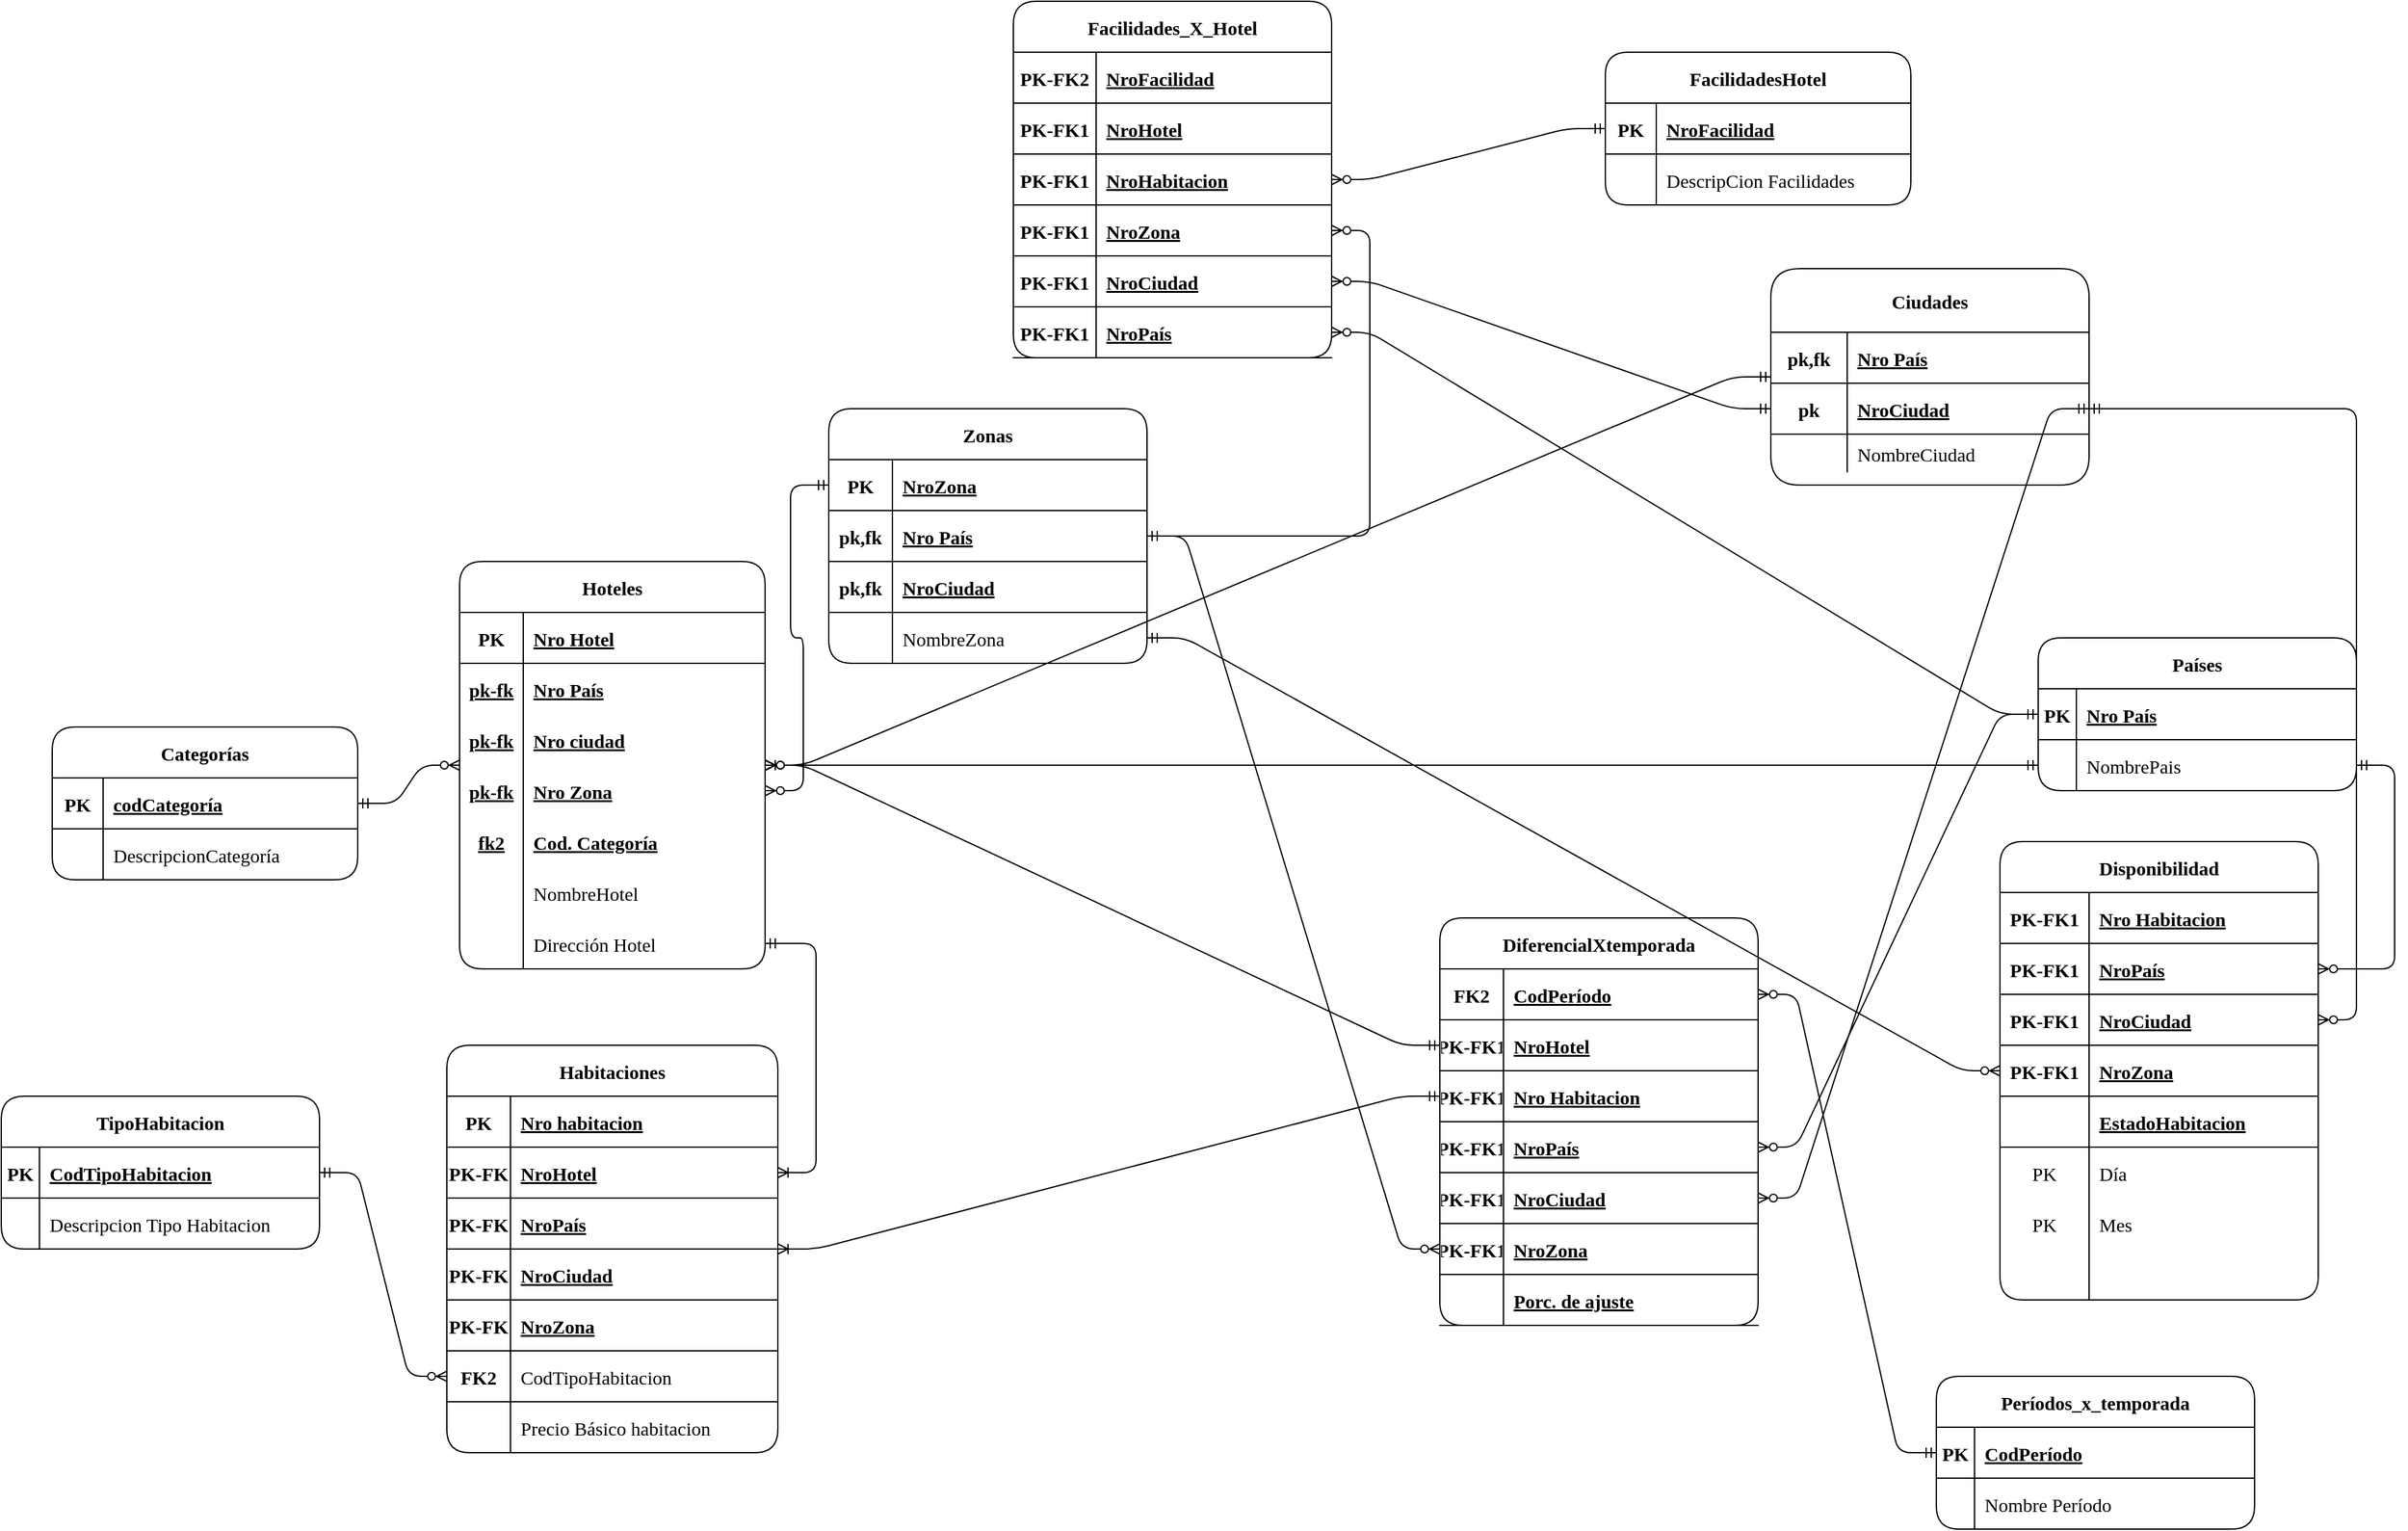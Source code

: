 <mxfile version="14.6.6" type="github">
  <diagram id="R2lEEEUBdFMjLlhIrx00" name="Page-1">
    <mxGraphModel dx="3294" dy="1231" grid="1" gridSize="10" guides="1" tooltips="1" connect="1" arrows="1" fold="1" page="1" pageScale="1" pageWidth="850" pageHeight="1100" math="0" shadow="0" extFonts="Permanent Marker^https://fonts.googleapis.com/css?family=Permanent+Marker">
      <root>
        <mxCell id="0" />
        <mxCell id="1" parent="0" />
        <mxCell id="C-vyLk0tnHw3VtMMgP7b-13" value="Habitaciones" style="shape=table;startSize=40;container=1;collapsible=1;childLayout=tableLayout;fixedRows=1;rowLines=0;fontStyle=1;align=center;resizeLast=1;fontFamily=Verdana;fontSize=15;rounded=1;textDirection=ltr;" parent="1" vertex="1">
          <mxGeometry x="-270" y="840" width="260" height="320" as="geometry" />
        </mxCell>
        <mxCell id="C-vyLk0tnHw3VtMMgP7b-14" value="" style="shape=partialRectangle;collapsible=0;dropTarget=0;pointerEvents=0;fillColor=none;points=[[0,0.5],[1,0.5]];portConstraint=eastwest;top=0;left=0;right=0;bottom=1;fontFamily=Verdana;fontSize=15;rounded=1;textDirection=ltr;" parent="C-vyLk0tnHw3VtMMgP7b-13" vertex="1">
          <mxGeometry y="40" width="260" height="40" as="geometry" />
        </mxCell>
        <mxCell id="C-vyLk0tnHw3VtMMgP7b-15" value="PK" style="shape=partialRectangle;overflow=hidden;connectable=0;fillColor=none;top=0;left=0;bottom=0;right=0;fontStyle=1;fontFamily=Verdana;fontSize=15;rounded=1;textDirection=ltr;" parent="C-vyLk0tnHw3VtMMgP7b-14" vertex="1">
          <mxGeometry width="50" height="40" as="geometry" />
        </mxCell>
        <mxCell id="C-vyLk0tnHw3VtMMgP7b-16" value="Nro habitacion" style="shape=partialRectangle;overflow=hidden;connectable=0;fillColor=none;top=0;left=0;bottom=0;right=0;align=left;spacingLeft=6;fontStyle=5;fontFamily=Verdana;fontSize=15;rounded=1;textDirection=ltr;" parent="C-vyLk0tnHw3VtMMgP7b-14" vertex="1">
          <mxGeometry x="50" width="210" height="40" as="geometry" />
        </mxCell>
        <mxCell id="CNr6qrwwwbzCUoEsULPP-185" value="" style="shape=partialRectangle;collapsible=0;dropTarget=0;pointerEvents=0;fillColor=none;points=[[0,0.5],[1,0.5]];portConstraint=eastwest;top=0;left=0;right=0;bottom=1;fontFamily=Verdana;fontSize=15;rounded=1;textDirection=ltr;" parent="C-vyLk0tnHw3VtMMgP7b-13" vertex="1">
          <mxGeometry y="80" width="260" height="40" as="geometry" />
        </mxCell>
        <mxCell id="CNr6qrwwwbzCUoEsULPP-186" value="PK-FK" style="shape=partialRectangle;overflow=hidden;connectable=0;fillColor=none;top=0;left=0;bottom=0;right=0;fontStyle=1;fontFamily=Verdana;fontSize=15;rounded=1;textDirection=ltr;" parent="CNr6qrwwwbzCUoEsULPP-185" vertex="1">
          <mxGeometry width="50" height="40" as="geometry" />
        </mxCell>
        <mxCell id="CNr6qrwwwbzCUoEsULPP-187" value="NroHotel" style="shape=partialRectangle;overflow=hidden;connectable=0;fillColor=none;top=0;left=0;bottom=0;right=0;align=left;spacingLeft=6;fontStyle=5;fontFamily=Verdana;fontSize=15;rounded=1;textDirection=ltr;" parent="CNr6qrwwwbzCUoEsULPP-185" vertex="1">
          <mxGeometry x="50" width="210" height="40" as="geometry" />
        </mxCell>
        <mxCell id="CNr6qrwwwbzCUoEsULPP-168" value="" style="shape=partialRectangle;collapsible=0;dropTarget=0;pointerEvents=0;fillColor=none;points=[[0,0.5],[1,0.5]];portConstraint=eastwest;top=0;left=0;right=0;bottom=1;fontFamily=Verdana;fontSize=15;rounded=1;textDirection=ltr;" parent="C-vyLk0tnHw3VtMMgP7b-13" vertex="1">
          <mxGeometry y="120" width="260" height="40" as="geometry" />
        </mxCell>
        <mxCell id="CNr6qrwwwbzCUoEsULPP-169" value="PK-FK" style="shape=partialRectangle;overflow=hidden;connectable=0;fillColor=none;top=0;left=0;bottom=0;right=0;fontStyle=1;fontFamily=Verdana;fontSize=15;rounded=1;textDirection=ltr;" parent="CNr6qrwwwbzCUoEsULPP-168" vertex="1">
          <mxGeometry width="50" height="40" as="geometry" />
        </mxCell>
        <mxCell id="CNr6qrwwwbzCUoEsULPP-170" value="NroPaís" style="shape=partialRectangle;overflow=hidden;connectable=0;fillColor=none;top=0;left=0;bottom=0;right=0;align=left;spacingLeft=6;fontStyle=5;fontFamily=Verdana;fontSize=15;rounded=1;textDirection=ltr;" parent="CNr6qrwwwbzCUoEsULPP-168" vertex="1">
          <mxGeometry x="50" width="210" height="40" as="geometry" />
        </mxCell>
        <mxCell id="CNr6qrwwwbzCUoEsULPP-171" value="" style="shape=partialRectangle;collapsible=0;dropTarget=0;pointerEvents=0;fillColor=none;points=[[0,0.5],[1,0.5]];portConstraint=eastwest;top=0;left=0;right=0;bottom=1;fontFamily=Verdana;fontSize=15;rounded=1;textDirection=ltr;" parent="C-vyLk0tnHw3VtMMgP7b-13" vertex="1">
          <mxGeometry y="160" width="260" height="40" as="geometry" />
        </mxCell>
        <mxCell id="CNr6qrwwwbzCUoEsULPP-172" value="PK-FK" style="shape=partialRectangle;overflow=hidden;connectable=0;fillColor=none;top=0;left=0;bottom=0;right=0;fontStyle=1;fontFamily=Verdana;fontSize=15;rounded=1;textDirection=ltr;" parent="CNr6qrwwwbzCUoEsULPP-171" vertex="1">
          <mxGeometry width="50" height="40" as="geometry" />
        </mxCell>
        <mxCell id="CNr6qrwwwbzCUoEsULPP-173" value="NroCiudad" style="shape=partialRectangle;overflow=hidden;connectable=0;fillColor=none;top=0;left=0;bottom=0;right=0;align=left;spacingLeft=6;fontStyle=5;fontFamily=Verdana;fontSize=15;rounded=1;textDirection=ltr;" parent="CNr6qrwwwbzCUoEsULPP-171" vertex="1">
          <mxGeometry x="50" width="210" height="40" as="geometry" />
        </mxCell>
        <mxCell id="CNr6qrwwwbzCUoEsULPP-174" value="" style="shape=partialRectangle;collapsible=0;dropTarget=0;pointerEvents=0;fillColor=none;points=[[0,0.5],[1,0.5]];portConstraint=eastwest;top=0;left=0;right=0;bottom=1;fontFamily=Verdana;fontSize=15;rounded=1;textDirection=ltr;" parent="C-vyLk0tnHw3VtMMgP7b-13" vertex="1">
          <mxGeometry y="200" width="260" height="40" as="geometry" />
        </mxCell>
        <mxCell id="CNr6qrwwwbzCUoEsULPP-175" value="PK-FK" style="shape=partialRectangle;overflow=hidden;connectable=0;fillColor=none;top=0;left=0;bottom=0;right=0;fontStyle=1;fontFamily=Verdana;fontSize=15;rounded=1;textDirection=ltr;" parent="CNr6qrwwwbzCUoEsULPP-174" vertex="1">
          <mxGeometry width="50" height="40" as="geometry" />
        </mxCell>
        <mxCell id="CNr6qrwwwbzCUoEsULPP-176" value="NroZona" style="shape=partialRectangle;overflow=hidden;connectable=0;fillColor=none;top=0;left=0;bottom=0;right=0;align=left;spacingLeft=6;fontStyle=5;fontFamily=Verdana;fontSize=15;rounded=1;textDirection=ltr;" parent="CNr6qrwwwbzCUoEsULPP-174" vertex="1">
          <mxGeometry x="50" width="210" height="40" as="geometry" />
        </mxCell>
        <mxCell id="CNr6qrwwwbzCUoEsULPP-69" value="" style="shape=partialRectangle;collapsible=0;dropTarget=0;pointerEvents=0;fillColor=none;points=[[0,0.5],[1,0.5]];portConstraint=eastwest;top=0;left=0;right=0;bottom=1;fontFamily=Verdana;fontSize=15;rounded=1;textDirection=ltr;" parent="C-vyLk0tnHw3VtMMgP7b-13" vertex="1">
          <mxGeometry y="240" width="260" height="40" as="geometry" />
        </mxCell>
        <mxCell id="CNr6qrwwwbzCUoEsULPP-70" value="FK2" style="shape=partialRectangle;overflow=hidden;connectable=0;fillColor=none;top=0;left=0;bottom=0;right=0;fontStyle=1;fontFamily=Verdana;fontSize=15;rounded=1;textDirection=ltr;" parent="CNr6qrwwwbzCUoEsULPP-69" vertex="1">
          <mxGeometry width="50" height="40" as="geometry" />
        </mxCell>
        <mxCell id="CNr6qrwwwbzCUoEsULPP-71" value="CodTipoHabitacion" style="shape=partialRectangle;overflow=hidden;connectable=0;fillColor=none;top=0;left=0;bottom=0;right=0;align=left;spacingLeft=6;fontStyle=0;fontFamily=Verdana;fontSize=15;rounded=1;textDirection=ltr;" parent="CNr6qrwwwbzCUoEsULPP-69" vertex="1">
          <mxGeometry x="50" width="210" height="40" as="geometry" />
        </mxCell>
        <mxCell id="peaKFF1j2xQkg63rvkMD-68" value="" style="shape=partialRectangle;collapsible=0;dropTarget=0;pointerEvents=0;fillColor=none;points=[[0,0.5],[1,0.5]];portConstraint=eastwest;top=0;left=0;right=0;bottom=0;fontFamily=Verdana;fontSize=15;rounded=1;textDirection=ltr;" parent="C-vyLk0tnHw3VtMMgP7b-13" vertex="1">
          <mxGeometry y="280" width="260" height="40" as="geometry" />
        </mxCell>
        <mxCell id="peaKFF1j2xQkg63rvkMD-69" value="" style="shape=partialRectangle;overflow=hidden;connectable=0;fillColor=none;top=0;left=0;bottom=0;right=0;fontFamily=Verdana;fontSize=15;rounded=1;textDirection=ltr;" parent="peaKFF1j2xQkg63rvkMD-68" vertex="1">
          <mxGeometry width="50" height="40" as="geometry" />
        </mxCell>
        <mxCell id="peaKFF1j2xQkg63rvkMD-70" value="Precio Básico habitacion" style="shape=partialRectangle;overflow=hidden;connectable=0;fillColor=none;top=0;left=0;bottom=0;right=0;align=left;spacingLeft=6;fontFamily=Verdana;fontSize=15;rounded=1;textDirection=ltr;" parent="peaKFF1j2xQkg63rvkMD-68" vertex="1">
          <mxGeometry x="50" width="210" height="40" as="geometry" />
        </mxCell>
        <mxCell id="C-vyLk0tnHw3VtMMgP7b-23" value="Hoteles" style="shape=table;startSize=40;container=1;collapsible=1;childLayout=tableLayout;fixedRows=1;rowLines=0;fontStyle=1;align=center;resizeLast=1;fontFamily=Verdana;fontSize=15;rounded=1;textDirection=ltr;" parent="1" vertex="1">
          <mxGeometry x="-260" y="460" width="240" height="320" as="geometry" />
        </mxCell>
        <mxCell id="C-vyLk0tnHw3VtMMgP7b-24" value="" style="shape=partialRectangle;collapsible=0;dropTarget=0;pointerEvents=0;fillColor=none;points=[[0,0.5],[1,0.5]];portConstraint=eastwest;top=0;left=0;right=0;bottom=1;fontFamily=Verdana;fontSize=15;rounded=1;textDirection=ltr;" parent="C-vyLk0tnHw3VtMMgP7b-23" vertex="1">
          <mxGeometry y="40" width="240" height="40" as="geometry" />
        </mxCell>
        <mxCell id="C-vyLk0tnHw3VtMMgP7b-25" value="PK" style="shape=partialRectangle;overflow=hidden;connectable=0;fillColor=none;top=0;left=0;bottom=0;right=0;fontStyle=1;fontFamily=Verdana;fontSize=15;rounded=1;textDirection=ltr;" parent="C-vyLk0tnHw3VtMMgP7b-24" vertex="1">
          <mxGeometry width="50" height="40" as="geometry" />
        </mxCell>
        <mxCell id="C-vyLk0tnHw3VtMMgP7b-26" value="Nro Hotel" style="shape=partialRectangle;overflow=hidden;connectable=0;fillColor=none;top=0;left=0;bottom=0;right=0;align=left;spacingLeft=6;fontStyle=5;fontFamily=Verdana;fontSize=15;rounded=1;textDirection=ltr;" parent="C-vyLk0tnHw3VtMMgP7b-24" vertex="1">
          <mxGeometry x="50" width="190" height="40" as="geometry" />
        </mxCell>
        <mxCell id="peaKFF1j2xQkg63rvkMD-44" value="" style="shape=partialRectangle;collapsible=0;dropTarget=0;pointerEvents=0;fillColor=none;points=[[0,0.5],[1,0.5]];portConstraint=eastwest;top=0;left=0;right=0;bottom=0;fontFamily=Verdana;fontSize=15;rounded=1;textDirection=ltr;" parent="C-vyLk0tnHw3VtMMgP7b-23" vertex="1">
          <mxGeometry y="80" width="240" height="40" as="geometry" />
        </mxCell>
        <mxCell id="peaKFF1j2xQkg63rvkMD-45" value="pk-fk" style="shape=partialRectangle;overflow=hidden;connectable=0;fillColor=none;top=0;left=0;bottom=0;right=0;fontFamily=Verdana;fontSize=15;fontStyle=5;rounded=1;textDirection=ltr;" parent="peaKFF1j2xQkg63rvkMD-44" vertex="1">
          <mxGeometry width="50" height="40" as="geometry" />
        </mxCell>
        <mxCell id="peaKFF1j2xQkg63rvkMD-46" value="Nro País" style="shape=partialRectangle;overflow=hidden;connectable=0;fillColor=none;top=0;left=0;bottom=0;right=0;align=left;spacingLeft=6;fontFamily=Verdana;fontSize=15;fontStyle=5;rounded=1;textDirection=ltr;" parent="peaKFF1j2xQkg63rvkMD-44" vertex="1">
          <mxGeometry x="50" width="190" height="40" as="geometry" />
        </mxCell>
        <mxCell id="peaKFF1j2xQkg63rvkMD-38" value="" style="shape=partialRectangle;collapsible=0;dropTarget=0;pointerEvents=0;fillColor=none;points=[[0,0.5],[1,0.5]];portConstraint=eastwest;top=0;left=0;right=0;bottom=0;fontFamily=Verdana;fontSize=15;rounded=1;textDirection=ltr;" parent="C-vyLk0tnHw3VtMMgP7b-23" vertex="1">
          <mxGeometry y="120" width="240" height="40" as="geometry" />
        </mxCell>
        <mxCell id="peaKFF1j2xQkg63rvkMD-39" value="pk-fk" style="shape=partialRectangle;overflow=hidden;connectable=0;fillColor=none;top=0;left=0;bottom=0;right=0;fontFamily=Verdana;fontSize=15;fontStyle=5;rounded=1;textDirection=ltr;" parent="peaKFF1j2xQkg63rvkMD-38" vertex="1">
          <mxGeometry width="50" height="40" as="geometry" />
        </mxCell>
        <mxCell id="peaKFF1j2xQkg63rvkMD-40" value="Nro ciudad" style="shape=partialRectangle;overflow=hidden;connectable=0;fillColor=none;top=0;left=0;bottom=0;right=0;align=left;spacingLeft=6;fontFamily=Verdana;fontSize=15;fontStyle=5;rounded=1;textDirection=ltr;" parent="peaKFF1j2xQkg63rvkMD-38" vertex="1">
          <mxGeometry x="50" width="190" height="40" as="geometry" />
        </mxCell>
        <mxCell id="CNr6qrwwwbzCUoEsULPP-91" value="" style="shape=partialRectangle;collapsible=0;dropTarget=0;pointerEvents=0;fillColor=none;points=[[0,0.5],[1,0.5]];portConstraint=eastwest;top=0;left=0;right=0;bottom=0;fontFamily=Verdana;fontSize=15;rounded=1;textDirection=ltr;" parent="C-vyLk0tnHw3VtMMgP7b-23" vertex="1">
          <mxGeometry y="160" width="240" height="40" as="geometry" />
        </mxCell>
        <mxCell id="CNr6qrwwwbzCUoEsULPP-92" value="pk-fk" style="shape=partialRectangle;overflow=hidden;connectable=0;fillColor=none;top=0;left=0;bottom=0;right=0;fontFamily=Verdana;fontSize=15;fontStyle=5;rounded=1;textDirection=ltr;" parent="CNr6qrwwwbzCUoEsULPP-91" vertex="1">
          <mxGeometry width="50" height="40" as="geometry" />
        </mxCell>
        <mxCell id="CNr6qrwwwbzCUoEsULPP-93" value="Nro Zona" style="shape=partialRectangle;overflow=hidden;connectable=0;fillColor=none;top=0;left=0;bottom=0;right=0;align=left;spacingLeft=6;fontFamily=Verdana;fontSize=15;fontStyle=5;rounded=1;textDirection=ltr;" parent="CNr6qrwwwbzCUoEsULPP-91" vertex="1">
          <mxGeometry x="50" width="190" height="40" as="geometry" />
        </mxCell>
        <mxCell id="peaKFF1j2xQkg63rvkMD-50" value="" style="shape=partialRectangle;collapsible=0;dropTarget=0;pointerEvents=0;fillColor=none;points=[[0,0.5],[1,0.5]];portConstraint=eastwest;top=0;left=0;right=0;bottom=0;fontFamily=Verdana;fontSize=15;rounded=1;textDirection=ltr;" parent="C-vyLk0tnHw3VtMMgP7b-23" vertex="1">
          <mxGeometry y="200" width="240" height="40" as="geometry" />
        </mxCell>
        <mxCell id="peaKFF1j2xQkg63rvkMD-51" value="fk2" style="shape=partialRectangle;overflow=hidden;connectable=0;fillColor=none;top=0;left=0;bottom=0;right=0;fontFamily=Verdana;fontSize=15;fontStyle=5;rounded=1;textDirection=ltr;" parent="peaKFF1j2xQkg63rvkMD-50" vertex="1">
          <mxGeometry width="50" height="40" as="geometry" />
        </mxCell>
        <mxCell id="peaKFF1j2xQkg63rvkMD-52" value="Cod. Categoría" style="shape=partialRectangle;overflow=hidden;connectable=0;fillColor=none;top=0;left=0;bottom=0;right=0;align=left;spacingLeft=6;fontFamily=Verdana;fontSize=15;fontStyle=5;rounded=1;textDirection=ltr;" parent="peaKFF1j2xQkg63rvkMD-50" vertex="1">
          <mxGeometry x="50" width="190" height="40" as="geometry" />
        </mxCell>
        <mxCell id="C-vyLk0tnHw3VtMMgP7b-27" value="" style="shape=partialRectangle;collapsible=0;dropTarget=0;pointerEvents=0;fillColor=none;points=[[0,0.5],[1,0.5]];portConstraint=eastwest;top=0;left=0;right=0;bottom=0;fontFamily=Verdana;fontSize=15;rounded=1;textDirection=ltr;" parent="C-vyLk0tnHw3VtMMgP7b-23" vertex="1">
          <mxGeometry y="240" width="240" height="40" as="geometry" />
        </mxCell>
        <mxCell id="C-vyLk0tnHw3VtMMgP7b-28" value="" style="shape=partialRectangle;overflow=hidden;connectable=0;fillColor=none;top=0;left=0;bottom=0;right=0;fontFamily=Verdana;fontSize=15;rounded=1;textDirection=ltr;" parent="C-vyLk0tnHw3VtMMgP7b-27" vertex="1">
          <mxGeometry width="50" height="40" as="geometry" />
        </mxCell>
        <mxCell id="C-vyLk0tnHw3VtMMgP7b-29" value="NombreHotel" style="shape=partialRectangle;overflow=hidden;connectable=0;fillColor=none;top=0;left=0;bottom=0;right=0;align=left;spacingLeft=6;fontFamily=Verdana;fontSize=15;rounded=1;textDirection=ltr;" parent="C-vyLk0tnHw3VtMMgP7b-27" vertex="1">
          <mxGeometry x="50" width="190" height="40" as="geometry" />
        </mxCell>
        <mxCell id="peaKFF1j2xQkg63rvkMD-47" value="" style="shape=partialRectangle;collapsible=0;dropTarget=0;pointerEvents=0;fillColor=none;points=[[0,0.5],[1,0.5]];portConstraint=eastwest;top=0;left=0;right=0;bottom=0;fontFamily=Verdana;fontSize=15;rounded=1;textDirection=ltr;" parent="C-vyLk0tnHw3VtMMgP7b-23" vertex="1">
          <mxGeometry y="280" width="240" height="40" as="geometry" />
        </mxCell>
        <mxCell id="peaKFF1j2xQkg63rvkMD-48" value="" style="shape=partialRectangle;overflow=hidden;connectable=0;fillColor=none;top=0;left=0;bottom=0;right=0;fontFamily=Verdana;fontSize=15;rounded=1;textDirection=ltr;" parent="peaKFF1j2xQkg63rvkMD-47" vertex="1">
          <mxGeometry width="50" height="40" as="geometry" />
        </mxCell>
        <mxCell id="peaKFF1j2xQkg63rvkMD-49" value="Dirección Hotel" style="shape=partialRectangle;overflow=hidden;connectable=0;fillColor=none;top=0;left=0;bottom=0;right=0;align=left;spacingLeft=6;fontFamily=Verdana;fontSize=15;rounded=1;textDirection=ltr;" parent="peaKFF1j2xQkg63rvkMD-47" vertex="1">
          <mxGeometry x="50" width="190" height="40" as="geometry" />
        </mxCell>
        <mxCell id="peaKFF1j2xQkg63rvkMD-83" value="DiferencialXtemporada" style="shape=table;startSize=40;container=1;collapsible=1;childLayout=tableLayout;fixedRows=1;rowLines=0;fontStyle=1;align=center;resizeLast=1;fontFamily=Verdana;fontSize=15;rounded=1;textDirection=ltr;" parent="1" vertex="1">
          <mxGeometry x="510" y="740" width="250" height="320" as="geometry" />
        </mxCell>
        <mxCell id="peaKFF1j2xQkg63rvkMD-84" value="" style="shape=partialRectangle;collapsible=0;dropTarget=0;pointerEvents=0;fillColor=none;points=[[0,0.5],[1,0.5]];portConstraint=eastwest;top=0;left=0;right=0;bottom=1;fontFamily=Verdana;fontSize=15;rounded=1;textDirection=ltr;" parent="peaKFF1j2xQkg63rvkMD-83" vertex="1">
          <mxGeometry y="40" width="250" height="40" as="geometry" />
        </mxCell>
        <mxCell id="peaKFF1j2xQkg63rvkMD-85" value="FK2" style="shape=partialRectangle;overflow=hidden;connectable=0;fillColor=none;top=0;left=0;bottom=0;right=0;fontStyle=1;fontFamily=Verdana;fontSize=15;rounded=1;textDirection=ltr;" parent="peaKFF1j2xQkg63rvkMD-84" vertex="1">
          <mxGeometry width="50" height="40" as="geometry" />
        </mxCell>
        <mxCell id="peaKFF1j2xQkg63rvkMD-86" value="CodPeríodo" style="shape=partialRectangle;overflow=hidden;connectable=0;fillColor=none;top=0;left=0;bottom=0;right=0;align=left;spacingLeft=6;fontStyle=5;fontFamily=Verdana;fontSize=15;rounded=1;textDirection=ltr;" parent="peaKFF1j2xQkg63rvkMD-84" vertex="1">
          <mxGeometry x="50" width="200" height="40" as="geometry" />
        </mxCell>
        <mxCell id="CNr6qrwwwbzCUoEsULPP-190" value="" style="shape=partialRectangle;collapsible=0;dropTarget=0;pointerEvents=0;fillColor=none;points=[[0,0.5],[1,0.5]];portConstraint=eastwest;top=0;left=0;right=0;bottom=1;fontFamily=Verdana;fontSize=15;rounded=1;textDirection=ltr;" parent="peaKFF1j2xQkg63rvkMD-83" vertex="1">
          <mxGeometry y="80" width="250" height="40" as="geometry" />
        </mxCell>
        <mxCell id="CNr6qrwwwbzCUoEsULPP-191" value="PK-FK1" style="shape=partialRectangle;overflow=hidden;connectable=0;fillColor=none;top=0;left=0;bottom=0;right=0;fontStyle=1;fontFamily=Verdana;fontSize=15;rounded=1;textDirection=ltr;" parent="CNr6qrwwwbzCUoEsULPP-190" vertex="1">
          <mxGeometry width="50" height="40" as="geometry" />
        </mxCell>
        <mxCell id="CNr6qrwwwbzCUoEsULPP-192" value="NroHotel" style="shape=partialRectangle;overflow=hidden;connectable=0;fillColor=none;top=0;left=0;bottom=0;right=0;align=left;spacingLeft=6;fontStyle=5;fontFamily=Verdana;fontSize=15;rounded=1;textDirection=ltr;" parent="CNr6qrwwwbzCUoEsULPP-190" vertex="1">
          <mxGeometry x="50" width="200" height="40" as="geometry" />
        </mxCell>
        <mxCell id="CNr6qrwwwbzCUoEsULPP-120" value="" style="shape=partialRectangle;collapsible=0;dropTarget=0;pointerEvents=0;fillColor=none;points=[[0,0.5],[1,0.5]];portConstraint=eastwest;top=0;left=0;right=0;bottom=1;fontFamily=Verdana;fontSize=15;rounded=1;textDirection=ltr;" parent="peaKFF1j2xQkg63rvkMD-83" vertex="1">
          <mxGeometry y="120" width="250" height="40" as="geometry" />
        </mxCell>
        <mxCell id="CNr6qrwwwbzCUoEsULPP-121" value="PK-FK1" style="shape=partialRectangle;overflow=hidden;connectable=0;fillColor=none;top=0;left=0;bottom=0;right=0;fontStyle=1;fontFamily=Verdana;fontSize=15;rounded=1;textDirection=ltr;" parent="CNr6qrwwwbzCUoEsULPP-120" vertex="1">
          <mxGeometry width="50" height="40" as="geometry" />
        </mxCell>
        <mxCell id="CNr6qrwwwbzCUoEsULPP-122" value="Nro Habitacion" style="shape=partialRectangle;overflow=hidden;connectable=0;fillColor=none;top=0;left=0;bottom=0;right=0;align=left;spacingLeft=6;fontStyle=5;fontFamily=Verdana;fontSize=15;rounded=1;textDirection=ltr;" parent="CNr6qrwwwbzCUoEsULPP-120" vertex="1">
          <mxGeometry x="50" width="200" height="40" as="geometry" />
        </mxCell>
        <mxCell id="CNr6qrwwwbzCUoEsULPP-123" value="" style="shape=partialRectangle;collapsible=0;dropTarget=0;pointerEvents=0;fillColor=none;points=[[0,0.5],[1,0.5]];portConstraint=eastwest;top=0;left=0;right=0;bottom=1;fontFamily=Verdana;fontSize=15;rounded=1;textDirection=ltr;" parent="peaKFF1j2xQkg63rvkMD-83" vertex="1">
          <mxGeometry y="160" width="250" height="40" as="geometry" />
        </mxCell>
        <mxCell id="CNr6qrwwwbzCUoEsULPP-124" value="PK-FK1" style="shape=partialRectangle;overflow=hidden;connectable=0;fillColor=none;top=0;left=0;bottom=0;right=0;fontStyle=1;fontFamily=Verdana;fontSize=15;rounded=1;textDirection=ltr;" parent="CNr6qrwwwbzCUoEsULPP-123" vertex="1">
          <mxGeometry width="50" height="40" as="geometry" />
        </mxCell>
        <mxCell id="CNr6qrwwwbzCUoEsULPP-125" value="NroPaís" style="shape=partialRectangle;overflow=hidden;connectable=0;fillColor=none;top=0;left=0;bottom=0;right=0;align=left;spacingLeft=6;fontStyle=5;fontFamily=Verdana;fontSize=15;rounded=1;textDirection=ltr;" parent="CNr6qrwwwbzCUoEsULPP-123" vertex="1">
          <mxGeometry x="50" width="200" height="40" as="geometry" />
        </mxCell>
        <mxCell id="CNr6qrwwwbzCUoEsULPP-126" value="" style="shape=partialRectangle;collapsible=0;dropTarget=0;pointerEvents=0;fillColor=none;points=[[0,0.5],[1,0.5]];portConstraint=eastwest;top=0;left=0;right=0;bottom=1;fontFamily=Verdana;fontSize=15;rounded=1;textDirection=ltr;" parent="peaKFF1j2xQkg63rvkMD-83" vertex="1">
          <mxGeometry y="200" width="250" height="40" as="geometry" />
        </mxCell>
        <mxCell id="CNr6qrwwwbzCUoEsULPP-127" value="PK-FK1" style="shape=partialRectangle;overflow=hidden;connectable=0;fillColor=none;top=0;left=0;bottom=0;right=0;fontStyle=1;fontFamily=Verdana;fontSize=15;rounded=1;textDirection=ltr;" parent="CNr6qrwwwbzCUoEsULPP-126" vertex="1">
          <mxGeometry width="50" height="40" as="geometry" />
        </mxCell>
        <mxCell id="CNr6qrwwwbzCUoEsULPP-128" value="NroCiudad" style="shape=partialRectangle;overflow=hidden;connectable=0;fillColor=none;top=0;left=0;bottom=0;right=0;align=left;spacingLeft=6;fontStyle=5;fontFamily=Verdana;fontSize=15;rounded=1;textDirection=ltr;" parent="CNr6qrwwwbzCUoEsULPP-126" vertex="1">
          <mxGeometry x="50" width="200" height="40" as="geometry" />
        </mxCell>
        <mxCell id="CNr6qrwwwbzCUoEsULPP-129" value="" style="shape=partialRectangle;collapsible=0;dropTarget=0;pointerEvents=0;fillColor=none;points=[[0,0.5],[1,0.5]];portConstraint=eastwest;top=0;left=0;right=0;bottom=1;fontFamily=Verdana;fontSize=15;rounded=1;textDirection=ltr;" parent="peaKFF1j2xQkg63rvkMD-83" vertex="1">
          <mxGeometry y="240" width="250" height="40" as="geometry" />
        </mxCell>
        <mxCell id="CNr6qrwwwbzCUoEsULPP-130" value="PK-FK1" style="shape=partialRectangle;overflow=hidden;connectable=0;fillColor=none;top=0;left=0;bottom=0;right=0;fontStyle=1;fontFamily=Verdana;fontSize=15;rounded=1;textDirection=ltr;" parent="CNr6qrwwwbzCUoEsULPP-129" vertex="1">
          <mxGeometry width="50" height="40" as="geometry" />
        </mxCell>
        <mxCell id="CNr6qrwwwbzCUoEsULPP-131" value="NroZona" style="shape=partialRectangle;overflow=hidden;connectable=0;fillColor=none;top=0;left=0;bottom=0;right=0;align=left;spacingLeft=6;fontStyle=5;fontFamily=Verdana;fontSize=15;rounded=1;textDirection=ltr;" parent="CNr6qrwwwbzCUoEsULPP-129" vertex="1">
          <mxGeometry x="50" width="200" height="40" as="geometry" />
        </mxCell>
        <mxCell id="WGjpE4m-nX1BgtbId8Ap-45" value="" style="shape=partialRectangle;collapsible=0;dropTarget=0;pointerEvents=0;fillColor=none;points=[[0,0.5],[1,0.5]];portConstraint=eastwest;top=0;left=0;right=0;bottom=1;fontFamily=Verdana;fontSize=15;rounded=1;textDirection=ltr;" parent="peaKFF1j2xQkg63rvkMD-83" vertex="1">
          <mxGeometry y="280" width="250" height="40" as="geometry" />
        </mxCell>
        <mxCell id="WGjpE4m-nX1BgtbId8Ap-46" value="" style="shape=partialRectangle;overflow=hidden;connectable=0;fillColor=none;top=0;left=0;bottom=0;right=0;fontStyle=1;fontFamily=Verdana;fontSize=15;rounded=1;textDirection=ltr;" parent="WGjpE4m-nX1BgtbId8Ap-45" vertex="1">
          <mxGeometry width="50" height="40" as="geometry" />
        </mxCell>
        <mxCell id="WGjpE4m-nX1BgtbId8Ap-47" value="Porc. de ajuste" style="shape=partialRectangle;overflow=hidden;connectable=0;fillColor=none;top=0;left=0;bottom=0;right=0;align=left;spacingLeft=6;fontStyle=5;fontFamily=Verdana;fontSize=15;rounded=1;textDirection=ltr;" parent="WGjpE4m-nX1BgtbId8Ap-45" vertex="1">
          <mxGeometry x="50" width="200" height="40" as="geometry" />
        </mxCell>
        <mxCell id="CNr6qrwwwbzCUoEsULPP-4" value="Países" style="shape=table;startSize=40;container=1;collapsible=1;childLayout=tableLayout;fixedRows=1;rowLines=0;fontStyle=1;align=center;resizeLast=1;fontFamily=Verdana;fontSize=15;rounded=1;textDirection=ltr;" parent="1" vertex="1">
          <mxGeometry x="980" y="520" width="250" height="120" as="geometry" />
        </mxCell>
        <mxCell id="CNr6qrwwwbzCUoEsULPP-5" value="" style="shape=partialRectangle;collapsible=0;dropTarget=0;pointerEvents=0;fillColor=none;points=[[0,0.5],[1,0.5]];portConstraint=eastwest;top=0;left=0;right=0;bottom=1;fontFamily=Verdana;fontSize=15;rounded=1;textDirection=ltr;" parent="CNr6qrwwwbzCUoEsULPP-4" vertex="1">
          <mxGeometry y="40" width="250" height="40" as="geometry" />
        </mxCell>
        <mxCell id="CNr6qrwwwbzCUoEsULPP-6" value="PK" style="shape=partialRectangle;overflow=hidden;connectable=0;fillColor=none;top=0;left=0;bottom=0;right=0;fontStyle=1;fontFamily=Verdana;fontSize=15;rounded=1;textDirection=ltr;" parent="CNr6qrwwwbzCUoEsULPP-5" vertex="1">
          <mxGeometry width="30" height="40" as="geometry" />
        </mxCell>
        <mxCell id="CNr6qrwwwbzCUoEsULPP-7" value="Nro País" style="shape=partialRectangle;overflow=hidden;connectable=0;fillColor=none;top=0;left=0;bottom=0;right=0;align=left;spacingLeft=6;fontStyle=5;fontFamily=Verdana;fontSize=15;rounded=1;textDirection=ltr;" parent="CNr6qrwwwbzCUoEsULPP-5" vertex="1">
          <mxGeometry x="30" width="220" height="40" as="geometry" />
        </mxCell>
        <mxCell id="CNr6qrwwwbzCUoEsULPP-8" value="" style="shape=partialRectangle;collapsible=0;dropTarget=0;pointerEvents=0;fillColor=none;points=[[0,0.5],[1,0.5]];portConstraint=eastwest;top=0;left=0;right=0;bottom=0;fontFamily=Verdana;fontSize=15;rounded=1;textDirection=ltr;" parent="CNr6qrwwwbzCUoEsULPP-4" vertex="1">
          <mxGeometry y="80" width="250" height="40" as="geometry" />
        </mxCell>
        <mxCell id="CNr6qrwwwbzCUoEsULPP-9" value="" style="shape=partialRectangle;overflow=hidden;connectable=0;fillColor=none;top=0;left=0;bottom=0;right=0;fontFamily=Verdana;fontSize=15;rounded=1;textDirection=ltr;" parent="CNr6qrwwwbzCUoEsULPP-8" vertex="1">
          <mxGeometry width="30" height="40" as="geometry" />
        </mxCell>
        <mxCell id="CNr6qrwwwbzCUoEsULPP-10" value="NombrePais" style="shape=partialRectangle;overflow=hidden;connectable=0;fillColor=none;top=0;left=0;bottom=0;right=0;align=left;spacingLeft=6;fontFamily=Verdana;fontSize=15;rounded=1;textDirection=ltr;" parent="CNr6qrwwwbzCUoEsULPP-8" vertex="1">
          <mxGeometry x="30" width="220" height="40" as="geometry" />
        </mxCell>
        <mxCell id="CNr6qrwwwbzCUoEsULPP-31" value="Facilidades_X_Hotel" style="shape=table;startSize=40;container=1;collapsible=1;childLayout=tableLayout;fixedRows=1;rowLines=0;fontStyle=1;align=center;resizeLast=1;fontFamily=Verdana;fontSize=15;rounded=1;textDirection=ltr;" parent="1" vertex="1">
          <mxGeometry x="175" y="20" width="250" height="280" as="geometry" />
        </mxCell>
        <mxCell id="CNr6qrwwwbzCUoEsULPP-66" value="" style="shape=partialRectangle;collapsible=0;dropTarget=0;pointerEvents=0;fillColor=none;points=[[0,0.5],[1,0.5]];portConstraint=eastwest;top=0;left=0;right=0;bottom=1;fontFamily=Verdana;fontSize=15;rounded=1;textDirection=ltr;" parent="CNr6qrwwwbzCUoEsULPP-31" vertex="1">
          <mxGeometry y="40" width="250" height="40" as="geometry" />
        </mxCell>
        <mxCell id="CNr6qrwwwbzCUoEsULPP-67" value="PK-FK2" style="shape=partialRectangle;overflow=hidden;connectable=0;fillColor=none;top=0;left=0;bottom=0;right=0;fontStyle=1;fontFamily=Verdana;fontSize=15;rounded=1;textDirection=ltr;" parent="CNr6qrwwwbzCUoEsULPP-66" vertex="1">
          <mxGeometry width="65" height="40" as="geometry" />
        </mxCell>
        <mxCell id="CNr6qrwwwbzCUoEsULPP-68" value="NroFacilidad" style="shape=partialRectangle;overflow=hidden;connectable=0;fillColor=none;top=0;left=0;bottom=0;right=0;align=left;spacingLeft=6;fontStyle=5;fontFamily=Verdana;fontSize=15;rounded=1;textDirection=ltr;" parent="CNr6qrwwwbzCUoEsULPP-66" vertex="1">
          <mxGeometry x="65" width="185" height="40" as="geometry" />
        </mxCell>
        <mxCell id="CNr6qrwwwbzCUoEsULPP-32" value="" style="shape=partialRectangle;collapsible=0;dropTarget=0;pointerEvents=0;fillColor=none;points=[[0,0.5],[1,0.5]];portConstraint=eastwest;top=0;left=0;right=0;bottom=1;fontFamily=Verdana;fontSize=15;rounded=1;textDirection=ltr;" parent="CNr6qrwwwbzCUoEsULPP-31" vertex="1">
          <mxGeometry y="80" width="250" height="40" as="geometry" />
        </mxCell>
        <mxCell id="CNr6qrwwwbzCUoEsULPP-33" value="PK-FK1" style="shape=partialRectangle;overflow=hidden;connectable=0;fillColor=none;top=0;left=0;bottom=0;right=0;fontStyle=1;fontFamily=Verdana;fontSize=15;rounded=1;textDirection=ltr;" parent="CNr6qrwwwbzCUoEsULPP-32" vertex="1">
          <mxGeometry width="65" height="40" as="geometry" />
        </mxCell>
        <mxCell id="CNr6qrwwwbzCUoEsULPP-34" value="NroHotel" style="shape=partialRectangle;overflow=hidden;connectable=0;fillColor=none;top=0;left=0;bottom=0;right=0;align=left;spacingLeft=6;fontStyle=5;fontFamily=Verdana;fontSize=15;rounded=1;textDirection=ltr;" parent="CNr6qrwwwbzCUoEsULPP-32" vertex="1">
          <mxGeometry x="65" width="185" height="40" as="geometry" />
        </mxCell>
        <mxCell id="0vbI861UmPsHp6fMAkOY-1" value="" style="shape=partialRectangle;collapsible=0;dropTarget=0;pointerEvents=0;fillColor=none;points=[[0,0.5],[1,0.5]];portConstraint=eastwest;top=0;left=0;right=0;bottom=1;fontFamily=Verdana;fontSize=15;rounded=1;textDirection=ltr;" parent="CNr6qrwwwbzCUoEsULPP-31" vertex="1">
          <mxGeometry y="120" width="250" height="40" as="geometry" />
        </mxCell>
        <mxCell id="0vbI861UmPsHp6fMAkOY-2" value="PK-FK1" style="shape=partialRectangle;overflow=hidden;connectable=0;fillColor=none;top=0;left=0;bottom=0;right=0;fontStyle=1;fontFamily=Verdana;fontSize=15;rounded=1;textDirection=ltr;" parent="0vbI861UmPsHp6fMAkOY-1" vertex="1">
          <mxGeometry width="65" height="40" as="geometry" />
        </mxCell>
        <mxCell id="0vbI861UmPsHp6fMAkOY-3" value="NroHabitacion" style="shape=partialRectangle;overflow=hidden;connectable=0;fillColor=none;top=0;left=0;bottom=0;right=0;align=left;spacingLeft=6;fontStyle=5;fontFamily=Verdana;fontSize=15;rounded=1;textDirection=ltr;" parent="0vbI861UmPsHp6fMAkOY-1" vertex="1">
          <mxGeometry x="65" width="185" height="40" as="geometry" />
        </mxCell>
        <mxCell id="CNr6qrwwwbzCUoEsULPP-35" value="" style="shape=partialRectangle;collapsible=0;dropTarget=0;pointerEvents=0;fillColor=none;points=[[0,0.5],[1,0.5]];portConstraint=eastwest;top=0;left=0;right=0;bottom=1;fontFamily=Verdana;fontSize=15;rounded=1;textDirection=ltr;" parent="CNr6qrwwwbzCUoEsULPP-31" vertex="1">
          <mxGeometry y="160" width="250" height="40" as="geometry" />
        </mxCell>
        <mxCell id="CNr6qrwwwbzCUoEsULPP-36" value="PK-FK1" style="shape=partialRectangle;overflow=hidden;connectable=0;fillColor=none;top=0;left=0;bottom=0;right=0;fontStyle=1;fontFamily=Verdana;fontSize=15;rounded=1;textDirection=ltr;" parent="CNr6qrwwwbzCUoEsULPP-35" vertex="1">
          <mxGeometry width="65" height="40" as="geometry" />
        </mxCell>
        <mxCell id="CNr6qrwwwbzCUoEsULPP-37" value="NroZona" style="shape=partialRectangle;overflow=hidden;connectable=0;fillColor=none;top=0;left=0;bottom=0;right=0;align=left;spacingLeft=6;fontStyle=5;fontFamily=Verdana;fontSize=15;rounded=1;textDirection=ltr;" parent="CNr6qrwwwbzCUoEsULPP-35" vertex="1">
          <mxGeometry x="65" width="185" height="40" as="geometry" />
        </mxCell>
        <mxCell id="CNr6qrwwwbzCUoEsULPP-60" value="" style="shape=partialRectangle;collapsible=0;dropTarget=0;pointerEvents=0;fillColor=none;points=[[0,0.5],[1,0.5]];portConstraint=eastwest;top=0;left=0;right=0;bottom=1;fontFamily=Verdana;fontSize=15;rounded=1;textDirection=ltr;" parent="CNr6qrwwwbzCUoEsULPP-31" vertex="1">
          <mxGeometry y="200" width="250" height="40" as="geometry" />
        </mxCell>
        <mxCell id="CNr6qrwwwbzCUoEsULPP-61" value="PK-FK1" style="shape=partialRectangle;overflow=hidden;connectable=0;fillColor=none;top=0;left=0;bottom=0;right=0;fontStyle=1;fontFamily=Verdana;fontSize=15;rounded=1;textDirection=ltr;" parent="CNr6qrwwwbzCUoEsULPP-60" vertex="1">
          <mxGeometry width="65" height="40" as="geometry" />
        </mxCell>
        <mxCell id="CNr6qrwwwbzCUoEsULPP-62" value="NroCiudad" style="shape=partialRectangle;overflow=hidden;connectable=0;fillColor=none;top=0;left=0;bottom=0;right=0;align=left;spacingLeft=6;fontStyle=5;fontFamily=Verdana;fontSize=15;rounded=1;textDirection=ltr;" parent="CNr6qrwwwbzCUoEsULPP-60" vertex="1">
          <mxGeometry x="65" width="185" height="40" as="geometry" />
        </mxCell>
        <mxCell id="CNr6qrwwwbzCUoEsULPP-63" value="" style="shape=partialRectangle;collapsible=0;dropTarget=0;pointerEvents=0;fillColor=none;points=[[0,0.5],[1,0.5]];portConstraint=eastwest;top=0;left=0;right=0;bottom=1;fontFamily=Verdana;fontSize=15;rounded=1;textDirection=ltr;" parent="CNr6qrwwwbzCUoEsULPP-31" vertex="1">
          <mxGeometry y="240" width="250" height="40" as="geometry" />
        </mxCell>
        <mxCell id="CNr6qrwwwbzCUoEsULPP-64" value="PK-FK1" style="shape=partialRectangle;overflow=hidden;connectable=0;fillColor=none;top=0;left=0;bottom=0;right=0;fontStyle=1;fontFamily=Verdana;fontSize=15;rounded=1;textDirection=ltr;" parent="CNr6qrwwwbzCUoEsULPP-63" vertex="1">
          <mxGeometry width="65" height="40" as="geometry" />
        </mxCell>
        <mxCell id="CNr6qrwwwbzCUoEsULPP-65" value="NroPaís" style="shape=partialRectangle;overflow=hidden;connectable=0;fillColor=none;top=0;left=0;bottom=0;right=0;align=left;spacingLeft=6;fontStyle=5;fontFamily=Verdana;fontSize=15;rounded=1;textDirection=ltr;" parent="CNr6qrwwwbzCUoEsULPP-63" vertex="1">
          <mxGeometry x="65" width="185" height="40" as="geometry" />
        </mxCell>
        <mxCell id="CNr6qrwwwbzCUoEsULPP-94" value="FacilidadesHotel" style="shape=table;startSize=40;container=1;collapsible=1;childLayout=tableLayout;fixedRows=1;rowLines=0;fontStyle=1;align=center;resizeLast=1;fontFamily=Verdana;fontSize=15;rounded=1;textDirection=ltr;" parent="1" vertex="1">
          <mxGeometry x="640" y="60" width="240" height="120" as="geometry" />
        </mxCell>
        <mxCell id="CNr6qrwwwbzCUoEsULPP-95" value="" style="shape=partialRectangle;collapsible=0;dropTarget=0;pointerEvents=0;fillColor=none;points=[[0,0.5],[1,0.5]];portConstraint=eastwest;top=0;left=0;right=0;bottom=1;fontFamily=Verdana;fontSize=15;rounded=1;textDirection=ltr;" parent="CNr6qrwwwbzCUoEsULPP-94" vertex="1">
          <mxGeometry y="40" width="240" height="40" as="geometry" />
        </mxCell>
        <mxCell id="CNr6qrwwwbzCUoEsULPP-96" value="PK" style="shape=partialRectangle;overflow=hidden;connectable=0;fillColor=none;top=0;left=0;bottom=0;right=0;fontStyle=1;fontFamily=Verdana;fontSize=15;rounded=1;textDirection=ltr;" parent="CNr6qrwwwbzCUoEsULPP-95" vertex="1">
          <mxGeometry width="40" height="40" as="geometry" />
        </mxCell>
        <mxCell id="CNr6qrwwwbzCUoEsULPP-97" value="NroFacilidad" style="shape=partialRectangle;overflow=hidden;connectable=0;fillColor=none;top=0;left=0;bottom=0;right=0;align=left;spacingLeft=6;fontStyle=5;fontFamily=Verdana;fontSize=15;rounded=1;textDirection=ltr;" parent="CNr6qrwwwbzCUoEsULPP-95" vertex="1">
          <mxGeometry x="40" width="200" height="40" as="geometry" />
        </mxCell>
        <mxCell id="CNr6qrwwwbzCUoEsULPP-110" value="" style="shape=partialRectangle;collapsible=0;dropTarget=0;pointerEvents=0;fillColor=none;points=[[0,0.5],[1,0.5]];portConstraint=eastwest;top=0;left=0;right=0;bottom=0;fontFamily=Verdana;fontSize=15;rounded=1;textDirection=ltr;" parent="CNr6qrwwwbzCUoEsULPP-94" vertex="1">
          <mxGeometry y="80" width="240" height="40" as="geometry" />
        </mxCell>
        <mxCell id="CNr6qrwwwbzCUoEsULPP-111" value="" style="shape=partialRectangle;overflow=hidden;connectable=0;fillColor=none;top=0;left=0;bottom=0;right=0;fontFamily=Verdana;fontSize=15;rounded=1;textDirection=ltr;" parent="CNr6qrwwwbzCUoEsULPP-110" vertex="1">
          <mxGeometry width="40" height="40" as="geometry" />
        </mxCell>
        <mxCell id="CNr6qrwwwbzCUoEsULPP-112" value="DescripCion Facilidades" style="shape=partialRectangle;overflow=hidden;connectable=0;fillColor=none;top=0;left=0;bottom=0;right=0;align=left;spacingLeft=6;fontFamily=Verdana;fontSize=15;rounded=1;textDirection=ltr;" parent="CNr6qrwwwbzCUoEsULPP-110" vertex="1">
          <mxGeometry x="40" width="200" height="40" as="geometry" />
        </mxCell>
        <mxCell id="CNr6qrwwwbzCUoEsULPP-113" value="Categorías" style="shape=table;startSize=40;container=1;collapsible=1;childLayout=tableLayout;fixedRows=1;rowLines=0;fontStyle=1;align=center;resizeLast=1;fontFamily=Verdana;fontSize=15;rounded=1;textDirection=ltr;" parent="1" vertex="1">
          <mxGeometry x="-580" y="590" width="240" height="120" as="geometry" />
        </mxCell>
        <mxCell id="CNr6qrwwwbzCUoEsULPP-114" value="" style="shape=partialRectangle;collapsible=0;dropTarget=0;pointerEvents=0;fillColor=none;points=[[0,0.5],[1,0.5]];portConstraint=eastwest;top=0;left=0;right=0;bottom=1;fontFamily=Verdana;fontSize=15;rounded=1;textDirection=ltr;" parent="CNr6qrwwwbzCUoEsULPP-113" vertex="1">
          <mxGeometry y="40" width="240" height="40" as="geometry" />
        </mxCell>
        <mxCell id="CNr6qrwwwbzCUoEsULPP-115" value="PK" style="shape=partialRectangle;overflow=hidden;connectable=0;fillColor=none;top=0;left=0;bottom=0;right=0;fontStyle=1;fontFamily=Verdana;fontSize=15;rounded=1;textDirection=ltr;" parent="CNr6qrwwwbzCUoEsULPP-114" vertex="1">
          <mxGeometry width="40" height="40" as="geometry" />
        </mxCell>
        <mxCell id="CNr6qrwwwbzCUoEsULPP-116" value="codCategoría" style="shape=partialRectangle;overflow=hidden;connectable=0;fillColor=none;top=0;left=0;bottom=0;right=0;align=left;spacingLeft=6;fontStyle=5;fontFamily=Verdana;fontSize=15;rounded=1;textDirection=ltr;" parent="CNr6qrwwwbzCUoEsULPP-114" vertex="1">
          <mxGeometry x="40" width="200" height="40" as="geometry" />
        </mxCell>
        <mxCell id="CNr6qrwwwbzCUoEsULPP-117" value="" style="shape=partialRectangle;collapsible=0;dropTarget=0;pointerEvents=0;fillColor=none;points=[[0,0.5],[1,0.5]];portConstraint=eastwest;top=0;left=0;right=0;bottom=0;fontFamily=Verdana;fontSize=15;rounded=1;textDirection=ltr;" parent="CNr6qrwwwbzCUoEsULPP-113" vertex="1">
          <mxGeometry y="80" width="240" height="40" as="geometry" />
        </mxCell>
        <mxCell id="CNr6qrwwwbzCUoEsULPP-118" value="" style="shape=partialRectangle;overflow=hidden;connectable=0;fillColor=none;top=0;left=0;bottom=0;right=0;fontFamily=Verdana;fontSize=15;rounded=1;textDirection=ltr;" parent="CNr6qrwwwbzCUoEsULPP-117" vertex="1">
          <mxGeometry width="40" height="40" as="geometry" />
        </mxCell>
        <mxCell id="CNr6qrwwwbzCUoEsULPP-119" value="DescripcionCategoría" style="shape=partialRectangle;overflow=hidden;connectable=0;fillColor=none;top=0;left=0;bottom=0;right=0;align=left;spacingLeft=6;fontFamily=Verdana;fontSize=15;rounded=1;textDirection=ltr;" parent="CNr6qrwwwbzCUoEsULPP-117" vertex="1">
          <mxGeometry x="40" width="200" height="40" as="geometry" />
        </mxCell>
        <mxCell id="CNr6qrwwwbzCUoEsULPP-132" value="Disponibilidad" style="shape=table;startSize=40;container=1;collapsible=1;childLayout=tableLayout;fixedRows=1;rowLines=0;fontStyle=1;align=center;resizeLast=1;fontFamily=Verdana;fontSize=15;rounded=1;textDirection=ltr;" parent="1" vertex="1">
          <mxGeometry x="950" y="680" width="250" height="360" as="geometry" />
        </mxCell>
        <mxCell id="CNr6qrwwwbzCUoEsULPP-136" value="" style="shape=partialRectangle;collapsible=0;dropTarget=0;pointerEvents=0;fillColor=none;points=[[0,0.5],[1,0.5]];portConstraint=eastwest;top=0;left=0;right=0;bottom=1;fontFamily=Verdana;fontSize=15;rounded=1;textDirection=ltr;" parent="CNr6qrwwwbzCUoEsULPP-132" vertex="1">
          <mxGeometry y="40" width="250" height="40" as="geometry" />
        </mxCell>
        <mxCell id="CNr6qrwwwbzCUoEsULPP-137" value="PK-FK1" style="shape=partialRectangle;overflow=hidden;connectable=0;fillColor=none;top=0;left=0;bottom=0;right=0;fontStyle=1;fontFamily=Verdana;fontSize=15;rounded=1;textDirection=ltr;" parent="CNr6qrwwwbzCUoEsULPP-136" vertex="1">
          <mxGeometry width="70" height="40" as="geometry" />
        </mxCell>
        <mxCell id="CNr6qrwwwbzCUoEsULPP-138" value="Nro Habitacion" style="shape=partialRectangle;overflow=hidden;connectable=0;fillColor=none;top=0;left=0;bottom=0;right=0;align=left;spacingLeft=6;fontStyle=5;fontFamily=Verdana;fontSize=15;rounded=1;textDirection=ltr;" parent="CNr6qrwwwbzCUoEsULPP-136" vertex="1">
          <mxGeometry x="70" width="180" height="40" as="geometry" />
        </mxCell>
        <mxCell id="CNr6qrwwwbzCUoEsULPP-139" value="" style="shape=partialRectangle;collapsible=0;dropTarget=0;pointerEvents=0;fillColor=none;points=[[0,0.5],[1,0.5]];portConstraint=eastwest;top=0;left=0;right=0;bottom=1;fontFamily=Verdana;fontSize=15;rounded=1;textDirection=ltr;" parent="CNr6qrwwwbzCUoEsULPP-132" vertex="1">
          <mxGeometry y="80" width="250" height="40" as="geometry" />
        </mxCell>
        <mxCell id="CNr6qrwwwbzCUoEsULPP-140" value="PK-FK1" style="shape=partialRectangle;overflow=hidden;connectable=0;fillColor=none;top=0;left=0;bottom=0;right=0;fontStyle=1;fontFamily=Verdana;fontSize=15;rounded=1;textDirection=ltr;" parent="CNr6qrwwwbzCUoEsULPP-139" vertex="1">
          <mxGeometry width="70" height="40" as="geometry" />
        </mxCell>
        <mxCell id="CNr6qrwwwbzCUoEsULPP-141" value="NroPaís" style="shape=partialRectangle;overflow=hidden;connectable=0;fillColor=none;top=0;left=0;bottom=0;right=0;align=left;spacingLeft=6;fontStyle=5;fontFamily=Verdana;fontSize=15;rounded=1;textDirection=ltr;" parent="CNr6qrwwwbzCUoEsULPP-139" vertex="1">
          <mxGeometry x="70" width="180" height="40" as="geometry" />
        </mxCell>
        <mxCell id="CNr6qrwwwbzCUoEsULPP-142" value="" style="shape=partialRectangle;collapsible=0;dropTarget=0;pointerEvents=0;fillColor=none;points=[[0,0.5],[1,0.5]];portConstraint=eastwest;top=0;left=0;right=0;bottom=1;fontFamily=Verdana;fontSize=15;rounded=1;textDirection=ltr;" parent="CNr6qrwwwbzCUoEsULPP-132" vertex="1">
          <mxGeometry y="120" width="250" height="40" as="geometry" />
        </mxCell>
        <mxCell id="CNr6qrwwwbzCUoEsULPP-143" value="PK-FK1" style="shape=partialRectangle;overflow=hidden;connectable=0;fillColor=none;top=0;left=0;bottom=0;right=0;fontStyle=1;fontFamily=Verdana;fontSize=15;rounded=1;textDirection=ltr;" parent="CNr6qrwwwbzCUoEsULPP-142" vertex="1">
          <mxGeometry width="70" height="40" as="geometry" />
        </mxCell>
        <mxCell id="CNr6qrwwwbzCUoEsULPP-144" value="NroCiudad" style="shape=partialRectangle;overflow=hidden;connectable=0;fillColor=none;top=0;left=0;bottom=0;right=0;align=left;spacingLeft=6;fontStyle=5;fontFamily=Verdana;fontSize=15;rounded=1;textDirection=ltr;" parent="CNr6qrwwwbzCUoEsULPP-142" vertex="1">
          <mxGeometry x="70" width="180" height="40" as="geometry" />
        </mxCell>
        <mxCell id="CNr6qrwwwbzCUoEsULPP-145" value="" style="shape=partialRectangle;collapsible=0;dropTarget=0;pointerEvents=0;fillColor=none;points=[[0,0.5],[1,0.5]];portConstraint=eastwest;top=0;left=0;right=0;bottom=1;fontFamily=Verdana;fontSize=15;rounded=1;textDirection=ltr;" parent="CNr6qrwwwbzCUoEsULPP-132" vertex="1">
          <mxGeometry y="160" width="250" height="40" as="geometry" />
        </mxCell>
        <mxCell id="CNr6qrwwwbzCUoEsULPP-146" value="PK-FK1" style="shape=partialRectangle;overflow=hidden;connectable=0;fillColor=none;top=0;left=0;bottom=0;right=0;fontStyle=1;fontFamily=Verdana;fontSize=15;rounded=1;textDirection=ltr;" parent="CNr6qrwwwbzCUoEsULPP-145" vertex="1">
          <mxGeometry width="70" height="40" as="geometry" />
        </mxCell>
        <mxCell id="CNr6qrwwwbzCUoEsULPP-147" value="NroZona" style="shape=partialRectangle;overflow=hidden;connectable=0;fillColor=none;top=0;left=0;bottom=0;right=0;align=left;spacingLeft=6;fontStyle=5;fontFamily=Verdana;fontSize=15;rounded=1;textDirection=ltr;" parent="CNr6qrwwwbzCUoEsULPP-145" vertex="1">
          <mxGeometry x="70" width="180" height="40" as="geometry" />
        </mxCell>
        <mxCell id="CNr6qrwwwbzCUoEsULPP-157" value="" style="shape=partialRectangle;collapsible=0;dropTarget=0;pointerEvents=0;fillColor=none;points=[[0,0.5],[1,0.5]];portConstraint=eastwest;top=0;left=0;right=0;bottom=1;fontFamily=Verdana;fontSize=15;rounded=1;textDirection=ltr;" parent="CNr6qrwwwbzCUoEsULPP-132" vertex="1">
          <mxGeometry y="200" width="250" height="40" as="geometry" />
        </mxCell>
        <mxCell id="CNr6qrwwwbzCUoEsULPP-158" value="" style="shape=partialRectangle;overflow=hidden;connectable=0;fillColor=none;top=0;left=0;bottom=0;right=0;fontStyle=1;fontFamily=Verdana;fontSize=15;rounded=1;textDirection=ltr;" parent="CNr6qrwwwbzCUoEsULPP-157" vertex="1">
          <mxGeometry width="70" height="40" as="geometry" />
        </mxCell>
        <mxCell id="CNr6qrwwwbzCUoEsULPP-159" value="EstadoHabitacion" style="shape=partialRectangle;overflow=hidden;connectable=0;fillColor=none;top=0;left=0;bottom=0;right=0;align=left;spacingLeft=6;fontStyle=5;fontFamily=Verdana;fontSize=15;rounded=1;textDirection=ltr;" parent="CNr6qrwwwbzCUoEsULPP-157" vertex="1">
          <mxGeometry x="70" width="180" height="40" as="geometry" />
        </mxCell>
        <mxCell id="CNr6qrwwwbzCUoEsULPP-148" value="" style="shape=partialRectangle;collapsible=0;dropTarget=0;pointerEvents=0;fillColor=none;points=[[0,0.5],[1,0.5]];portConstraint=eastwest;top=0;left=0;right=0;bottom=0;fontFamily=Verdana;fontSize=15;rounded=1;textDirection=ltr;" parent="CNr6qrwwwbzCUoEsULPP-132" vertex="1">
          <mxGeometry y="240" width="250" height="40" as="geometry" />
        </mxCell>
        <mxCell id="CNr6qrwwwbzCUoEsULPP-149" value="PK" style="shape=partialRectangle;overflow=hidden;connectable=0;fillColor=none;top=0;left=0;bottom=0;right=0;fontFamily=Verdana;fontSize=15;rounded=1;textDirection=ltr;" parent="CNr6qrwwwbzCUoEsULPP-148" vertex="1">
          <mxGeometry width="70" height="40" as="geometry" />
        </mxCell>
        <mxCell id="CNr6qrwwwbzCUoEsULPP-150" value="Día" style="shape=partialRectangle;overflow=hidden;connectable=0;fillColor=none;top=0;left=0;bottom=0;right=0;align=left;spacingLeft=6;fontFamily=Verdana;fontSize=15;rounded=1;textDirection=ltr;" parent="CNr6qrwwwbzCUoEsULPP-148" vertex="1">
          <mxGeometry x="70" width="180" height="40" as="geometry" />
        </mxCell>
        <mxCell id="CNr6qrwwwbzCUoEsULPP-151" value="" style="shape=partialRectangle;collapsible=0;dropTarget=0;pointerEvents=0;fillColor=none;points=[[0,0.5],[1,0.5]];portConstraint=eastwest;top=0;left=0;right=0;bottom=0;fontFamily=Verdana;fontSize=15;rounded=1;textDirection=ltr;" parent="CNr6qrwwwbzCUoEsULPP-132" vertex="1">
          <mxGeometry y="280" width="250" height="40" as="geometry" />
        </mxCell>
        <mxCell id="CNr6qrwwwbzCUoEsULPP-152" value="PK" style="shape=partialRectangle;overflow=hidden;connectable=0;fillColor=none;top=0;left=0;bottom=0;right=0;fontFamily=Verdana;fontSize=15;rounded=1;textDirection=ltr;" parent="CNr6qrwwwbzCUoEsULPP-151" vertex="1">
          <mxGeometry width="70" height="40" as="geometry" />
        </mxCell>
        <mxCell id="CNr6qrwwwbzCUoEsULPP-153" value="Mes" style="shape=partialRectangle;overflow=hidden;connectable=0;fillColor=none;top=0;left=0;bottom=0;right=0;align=left;spacingLeft=6;fontFamily=Verdana;fontSize=15;rounded=1;textDirection=ltr;" parent="CNr6qrwwwbzCUoEsULPP-151" vertex="1">
          <mxGeometry x="70" width="180" height="40" as="geometry" />
        </mxCell>
        <mxCell id="CNr6qrwwwbzCUoEsULPP-154" value="" style="shape=partialRectangle;collapsible=0;dropTarget=0;pointerEvents=0;fillColor=none;points=[[0,0.5],[1,0.5]];portConstraint=eastwest;top=0;left=0;right=0;bottom=0;fontFamily=Verdana;fontSize=15;rounded=1;textDirection=ltr;" parent="CNr6qrwwwbzCUoEsULPP-132" vertex="1">
          <mxGeometry y="320" width="250" height="40" as="geometry" />
        </mxCell>
        <mxCell id="CNr6qrwwwbzCUoEsULPP-155" value="" style="shape=partialRectangle;overflow=hidden;connectable=0;fillColor=none;top=0;left=0;bottom=0;right=0;fontFamily=Verdana;fontSize=15;rounded=1;textDirection=ltr;" parent="CNr6qrwwwbzCUoEsULPP-154" vertex="1">
          <mxGeometry width="70" height="40" as="geometry" />
        </mxCell>
        <mxCell id="CNr6qrwwwbzCUoEsULPP-156" value="" style="shape=partialRectangle;overflow=hidden;connectable=0;fillColor=none;top=0;left=0;bottom=0;right=0;align=left;spacingLeft=6;fontFamily=Verdana;fontSize=15;rounded=1;textDirection=ltr;" parent="CNr6qrwwwbzCUoEsULPP-154" vertex="1">
          <mxGeometry x="70" width="180" height="40" as="geometry" />
        </mxCell>
        <mxCell id="CNr6qrwwwbzCUoEsULPP-160" value="TipoHabitacion" style="shape=table;startSize=40;container=1;collapsible=1;childLayout=tableLayout;fixedRows=1;rowLines=0;fontStyle=1;align=center;resizeLast=1;fontFamily=Verdana;fontSize=15;rounded=1;textDirection=ltr;" parent="1" vertex="1">
          <mxGeometry x="-620" y="880" width="250" height="120" as="geometry" />
        </mxCell>
        <mxCell id="CNr6qrwwwbzCUoEsULPP-161" value="" style="shape=partialRectangle;collapsible=0;dropTarget=0;pointerEvents=0;fillColor=none;points=[[0,0.5],[1,0.5]];portConstraint=eastwest;top=0;left=0;right=0;bottom=1;fontFamily=Verdana;fontSize=15;rounded=1;textDirection=ltr;" parent="CNr6qrwwwbzCUoEsULPP-160" vertex="1">
          <mxGeometry y="40" width="250" height="40" as="geometry" />
        </mxCell>
        <mxCell id="CNr6qrwwwbzCUoEsULPP-162" value="PK" style="shape=partialRectangle;overflow=hidden;connectable=0;fillColor=none;top=0;left=0;bottom=0;right=0;fontStyle=1;fontFamily=Verdana;fontSize=15;rounded=1;textDirection=ltr;" parent="CNr6qrwwwbzCUoEsULPP-161" vertex="1">
          <mxGeometry width="30" height="40" as="geometry" />
        </mxCell>
        <mxCell id="CNr6qrwwwbzCUoEsULPP-163" value="CodTipoHabitacion" style="shape=partialRectangle;overflow=hidden;connectable=0;fillColor=none;top=0;left=0;bottom=0;right=0;align=left;spacingLeft=6;fontStyle=5;fontFamily=Verdana;fontSize=15;rounded=1;textDirection=ltr;" parent="CNr6qrwwwbzCUoEsULPP-161" vertex="1">
          <mxGeometry x="30" width="220" height="40" as="geometry" />
        </mxCell>
        <mxCell id="CNr6qrwwwbzCUoEsULPP-164" value="" style="shape=partialRectangle;collapsible=0;dropTarget=0;pointerEvents=0;fillColor=none;points=[[0,0.5],[1,0.5]];portConstraint=eastwest;top=0;left=0;right=0;bottom=0;fontFamily=Verdana;fontSize=15;rounded=1;textDirection=ltr;" parent="CNr6qrwwwbzCUoEsULPP-160" vertex="1">
          <mxGeometry y="80" width="250" height="40" as="geometry" />
        </mxCell>
        <mxCell id="CNr6qrwwwbzCUoEsULPP-165" value="" style="shape=partialRectangle;overflow=hidden;connectable=0;fillColor=none;top=0;left=0;bottom=0;right=0;fontFamily=Verdana;fontSize=15;rounded=1;textDirection=ltr;" parent="CNr6qrwwwbzCUoEsULPP-164" vertex="1">
          <mxGeometry width="30" height="40" as="geometry" />
        </mxCell>
        <mxCell id="CNr6qrwwwbzCUoEsULPP-166" value="Descripcion Tipo Habitacion" style="shape=partialRectangle;overflow=hidden;connectable=0;fillColor=none;top=0;left=0;bottom=0;right=0;align=left;spacingLeft=6;fontFamily=Verdana;fontSize=15;rounded=1;textDirection=ltr;" parent="CNr6qrwwwbzCUoEsULPP-164" vertex="1">
          <mxGeometry x="30" width="220" height="40" as="geometry" />
        </mxCell>
        <mxCell id="0vbI861UmPsHp6fMAkOY-39" value="Períodos_x_temporada" style="shape=table;startSize=40;container=1;collapsible=1;childLayout=tableLayout;fixedRows=1;rowLines=0;fontStyle=1;align=center;resizeLast=1;fontFamily=Verdana;fontSize=15;rounded=1;textDirection=ltr;" parent="1" vertex="1">
          <mxGeometry x="900" y="1100" width="250" height="120" as="geometry" />
        </mxCell>
        <mxCell id="0vbI861UmPsHp6fMAkOY-40" value="" style="shape=partialRectangle;collapsible=0;dropTarget=0;pointerEvents=0;fillColor=none;points=[[0,0.5],[1,0.5]];portConstraint=eastwest;top=0;left=0;right=0;bottom=1;fontFamily=Verdana;fontSize=15;rounded=1;textDirection=ltr;" parent="0vbI861UmPsHp6fMAkOY-39" vertex="1">
          <mxGeometry y="40" width="250" height="40" as="geometry" />
        </mxCell>
        <mxCell id="0vbI861UmPsHp6fMAkOY-41" value="PK" style="shape=partialRectangle;overflow=hidden;connectable=0;fillColor=none;top=0;left=0;bottom=0;right=0;fontStyle=1;fontFamily=Verdana;fontSize=15;rounded=1;textDirection=ltr;" parent="0vbI861UmPsHp6fMAkOY-40" vertex="1">
          <mxGeometry width="30" height="40" as="geometry" />
        </mxCell>
        <mxCell id="0vbI861UmPsHp6fMAkOY-42" value="CodPeríodo" style="shape=partialRectangle;overflow=hidden;connectable=0;fillColor=none;top=0;left=0;bottom=0;right=0;align=left;spacingLeft=6;fontStyle=5;fontFamily=Verdana;fontSize=15;rounded=1;textDirection=ltr;" parent="0vbI861UmPsHp6fMAkOY-40" vertex="1">
          <mxGeometry x="30" width="220" height="40" as="geometry" />
        </mxCell>
        <mxCell id="0vbI861UmPsHp6fMAkOY-43" value="" style="shape=partialRectangle;collapsible=0;dropTarget=0;pointerEvents=0;fillColor=none;points=[[0,0.5],[1,0.5]];portConstraint=eastwest;top=0;left=0;right=0;bottom=0;fontFamily=Verdana;fontSize=15;rounded=1;textDirection=ltr;" parent="0vbI861UmPsHp6fMAkOY-39" vertex="1">
          <mxGeometry y="80" width="250" height="40" as="geometry" />
        </mxCell>
        <mxCell id="0vbI861UmPsHp6fMAkOY-44" value="" style="shape=partialRectangle;overflow=hidden;connectable=0;fillColor=none;top=0;left=0;bottom=0;right=0;fontFamily=Verdana;fontSize=15;rounded=1;textDirection=ltr;" parent="0vbI861UmPsHp6fMAkOY-43" vertex="1">
          <mxGeometry width="30" height="40" as="geometry" />
        </mxCell>
        <mxCell id="0vbI861UmPsHp6fMAkOY-45" value="Nombre Período" style="shape=partialRectangle;overflow=hidden;connectable=0;fillColor=none;top=0;left=0;bottom=0;right=0;align=left;spacingLeft=6;fontFamily=Verdana;fontSize=15;rounded=1;textDirection=ltr;" parent="0vbI861UmPsHp6fMAkOY-43" vertex="1">
          <mxGeometry x="30" width="220" height="40" as="geometry" />
        </mxCell>
        <mxCell id="JbCay_CWZVzBNDAwxFtf-40" value="" style="edgeStyle=entityRelationEdgeStyle;fontSize=15;html=1;endArrow=ERoneToMany;startArrow=ERmandOne;exitX=0;exitY=0.5;exitDx=0;exitDy=0;textDirection=ltr;" parent="1" source="CNr6qrwwwbzCUoEsULPP-120" target="C-vyLk0tnHw3VtMMgP7b-13" edge="1">
          <mxGeometry width="100" height="100" relative="1" as="geometry">
            <mxPoint x="650.0" y="1040" as="sourcePoint" />
            <mxPoint x="685.0" y="255" as="targetPoint" />
          </mxGeometry>
        </mxCell>
        <mxCell id="JbCay_CWZVzBNDAwxFtf-41" value="" style="edgeStyle=entityRelationEdgeStyle;fontSize=15;html=1;endArrow=ERoneToMany;startArrow=ERmandOne;exitX=0;exitY=0.5;exitDx=0;exitDy=0;textDirection=ltr;" parent="1" source="CNr6qrwwwbzCUoEsULPP-190" target="C-vyLk0tnHw3VtMMgP7b-23" edge="1">
          <mxGeometry width="100" height="100" relative="1" as="geometry">
            <mxPoint x="650.0" y="960" as="sourcePoint" />
            <mxPoint x="515" y="390" as="targetPoint" />
          </mxGeometry>
        </mxCell>
        <mxCell id="CNr6qrwwwbzCUoEsULPP-78" value="Zonas" style="shape=table;startSize=40;container=1;collapsible=1;childLayout=tableLayout;fixedRows=1;rowLines=0;fontStyle=1;align=center;resizeLast=1;fontFamily=Verdana;fontSize=15;rounded=1;textDirection=ltr;" parent="1" vertex="1">
          <mxGeometry x="30" y="340" width="250" height="200" as="geometry" />
        </mxCell>
        <mxCell id="CNr6qrwwwbzCUoEsULPP-88" value="" style="shape=partialRectangle;collapsible=0;dropTarget=0;pointerEvents=0;fillColor=none;points=[[0,0.5],[1,0.5]];portConstraint=eastwest;top=0;left=0;right=0;bottom=1;fontFamily=Verdana;fontSize=15;rounded=1;textDirection=ltr;" parent="CNr6qrwwwbzCUoEsULPP-78" vertex="1">
          <mxGeometry y="40" width="250" height="40" as="geometry" />
        </mxCell>
        <mxCell id="CNr6qrwwwbzCUoEsULPP-89" value="PK" style="shape=partialRectangle;overflow=hidden;connectable=0;fillColor=none;top=0;left=0;bottom=0;right=0;fontStyle=1;fontFamily=Verdana;fontSize=15;rounded=1;textDirection=ltr;" parent="CNr6qrwwwbzCUoEsULPP-88" vertex="1">
          <mxGeometry width="50" height="40" as="geometry" />
        </mxCell>
        <mxCell id="CNr6qrwwwbzCUoEsULPP-90" value="NroZona" style="shape=partialRectangle;overflow=hidden;connectable=0;fillColor=none;top=0;left=0;bottom=0;right=0;align=left;spacingLeft=6;fontStyle=5;fontFamily=Verdana;fontSize=15;rounded=1;textDirection=ltr;" parent="CNr6qrwwwbzCUoEsULPP-88" vertex="1">
          <mxGeometry x="50" width="200" height="40" as="geometry" />
        </mxCell>
        <mxCell id="CNr6qrwwwbzCUoEsULPP-79" value="" style="shape=partialRectangle;collapsible=0;dropTarget=0;pointerEvents=0;fillColor=none;points=[[0,0.5],[1,0.5]];portConstraint=eastwest;top=0;left=0;right=0;bottom=1;fontFamily=Verdana;fontSize=15;rounded=1;textDirection=ltr;" parent="CNr6qrwwwbzCUoEsULPP-78" vertex="1">
          <mxGeometry y="80" width="250" height="40" as="geometry" />
        </mxCell>
        <mxCell id="CNr6qrwwwbzCUoEsULPP-80" value="pk,fk" style="shape=partialRectangle;overflow=hidden;connectable=0;fillColor=none;top=0;left=0;bottom=0;right=0;fontStyle=1;fontFamily=Verdana;fontSize=15;rounded=1;textDirection=ltr;" parent="CNr6qrwwwbzCUoEsULPP-79" vertex="1">
          <mxGeometry width="50" height="40" as="geometry" />
        </mxCell>
        <mxCell id="CNr6qrwwwbzCUoEsULPP-81" value="Nro País" style="shape=partialRectangle;overflow=hidden;connectable=0;fillColor=none;top=0;left=0;bottom=0;right=0;align=left;spacingLeft=6;fontStyle=5;fontFamily=Verdana;fontSize=15;rounded=1;textDirection=ltr;" parent="CNr6qrwwwbzCUoEsULPP-79" vertex="1">
          <mxGeometry x="50" width="200" height="40" as="geometry" />
        </mxCell>
        <mxCell id="CNr6qrwwwbzCUoEsULPP-82" value="" style="shape=partialRectangle;collapsible=0;dropTarget=0;pointerEvents=0;fillColor=none;points=[[0,0.5],[1,0.5]];portConstraint=eastwest;top=0;left=0;right=0;bottom=1;fontFamily=Verdana;fontSize=15;rounded=1;textDirection=ltr;" parent="CNr6qrwwwbzCUoEsULPP-78" vertex="1">
          <mxGeometry y="120" width="250" height="40" as="geometry" />
        </mxCell>
        <mxCell id="CNr6qrwwwbzCUoEsULPP-83" value="pk,fk" style="shape=partialRectangle;overflow=hidden;connectable=0;fillColor=none;top=0;left=0;bottom=0;right=0;fontStyle=1;fontFamily=Verdana;fontSize=15;rounded=1;textDirection=ltr;" parent="CNr6qrwwwbzCUoEsULPP-82" vertex="1">
          <mxGeometry width="50" height="40" as="geometry" />
        </mxCell>
        <mxCell id="CNr6qrwwwbzCUoEsULPP-84" value="NroCiudad" style="shape=partialRectangle;overflow=hidden;connectable=0;fillColor=none;top=0;left=0;bottom=0;right=0;align=left;spacingLeft=6;fontStyle=5;fontFamily=Verdana;fontSize=15;rounded=1;textDirection=ltr;" parent="CNr6qrwwwbzCUoEsULPP-82" vertex="1">
          <mxGeometry x="50" width="200" height="40" as="geometry" />
        </mxCell>
        <mxCell id="CNr6qrwwwbzCUoEsULPP-85" value="" style="shape=partialRectangle;collapsible=0;dropTarget=0;pointerEvents=0;fillColor=none;points=[[0,0.5],[1,0.5]];portConstraint=eastwest;top=0;left=0;right=0;bottom=0;fontFamily=Verdana;fontSize=15;rounded=1;textDirection=ltr;" parent="CNr6qrwwwbzCUoEsULPP-78" vertex="1">
          <mxGeometry y="160" width="250" height="40" as="geometry" />
        </mxCell>
        <mxCell id="CNr6qrwwwbzCUoEsULPP-86" value="" style="shape=partialRectangle;overflow=hidden;connectable=0;fillColor=none;top=0;left=0;bottom=0;right=0;fontFamily=Verdana;fontSize=15;rounded=1;textDirection=ltr;" parent="CNr6qrwwwbzCUoEsULPP-85" vertex="1">
          <mxGeometry width="50" height="40" as="geometry" />
        </mxCell>
        <mxCell id="CNr6qrwwwbzCUoEsULPP-87" value="NombreZona" style="shape=partialRectangle;overflow=hidden;connectable=0;fillColor=none;top=0;left=0;bottom=0;right=0;align=left;spacingLeft=6;fontFamily=Verdana;fontSize=15;rounded=1;textDirection=ltr;" parent="CNr6qrwwwbzCUoEsULPP-85" vertex="1">
          <mxGeometry x="50" width="200" height="40" as="geometry" />
        </mxCell>
        <mxCell id="CNr6qrwwwbzCUoEsULPP-14" value="Ciudades" style="shape=table;startSize=50;container=1;collapsible=1;childLayout=tableLayout;fixedRows=1;rowLines=0;fontStyle=1;align=center;resizeLast=1;fontFamily=Verdana;fontSize=15;rounded=1;textDirection=ltr;" parent="1" vertex="1">
          <mxGeometry x="770" y="230" width="250" height="170" as="geometry" />
        </mxCell>
        <mxCell id="CNr6qrwwwbzCUoEsULPP-15" value="" style="shape=partialRectangle;collapsible=0;dropTarget=0;pointerEvents=0;fillColor=none;points=[[0,0.5],[1,0.5]];portConstraint=eastwest;top=0;left=0;right=0;bottom=1;fontFamily=Verdana;fontSize=15;rounded=1;textDirection=ltr;" parent="CNr6qrwwwbzCUoEsULPP-14" vertex="1">
          <mxGeometry y="50" width="250" height="40" as="geometry" />
        </mxCell>
        <mxCell id="CNr6qrwwwbzCUoEsULPP-16" value="pk,fk" style="shape=partialRectangle;overflow=hidden;connectable=0;fillColor=none;top=0;left=0;bottom=0;right=0;fontStyle=1;fontFamily=Verdana;fontSize=15;rounded=1;textDirection=ltr;" parent="CNr6qrwwwbzCUoEsULPP-15" vertex="1">
          <mxGeometry width="60" height="40" as="geometry" />
        </mxCell>
        <mxCell id="CNr6qrwwwbzCUoEsULPP-17" value="Nro País" style="shape=partialRectangle;overflow=hidden;connectable=0;fillColor=none;top=0;left=0;bottom=0;right=0;align=left;spacingLeft=6;fontStyle=5;fontFamily=Verdana;fontSize=15;rounded=1;textDirection=ltr;" parent="CNr6qrwwwbzCUoEsULPP-15" vertex="1">
          <mxGeometry x="60" width="190" height="40" as="geometry" />
        </mxCell>
        <mxCell id="CNr6qrwwwbzCUoEsULPP-21" value="" style="shape=partialRectangle;collapsible=0;dropTarget=0;pointerEvents=0;fillColor=none;points=[[0,0.5],[1,0.5]];portConstraint=eastwest;top=0;left=0;right=0;bottom=1;fontFamily=Verdana;fontSize=15;rounded=1;textDirection=ltr;" parent="CNr6qrwwwbzCUoEsULPP-14" vertex="1">
          <mxGeometry y="90" width="250" height="40" as="geometry" />
        </mxCell>
        <mxCell id="CNr6qrwwwbzCUoEsULPP-22" value="pk" style="shape=partialRectangle;overflow=hidden;connectable=0;fillColor=none;top=0;left=0;bottom=0;right=0;fontStyle=1;fontFamily=Verdana;fontSize=15;rounded=1;textDirection=ltr;" parent="CNr6qrwwwbzCUoEsULPP-21" vertex="1">
          <mxGeometry width="60" height="40" as="geometry" />
        </mxCell>
        <mxCell id="CNr6qrwwwbzCUoEsULPP-23" value="NroCiudad" style="shape=partialRectangle;overflow=hidden;connectable=0;fillColor=none;top=0;left=0;bottom=0;right=0;align=left;spacingLeft=6;fontStyle=5;fontFamily=Verdana;fontSize=15;rounded=1;textDirection=ltr;" parent="CNr6qrwwwbzCUoEsULPP-21" vertex="1">
          <mxGeometry x="60" width="190" height="40" as="geometry" />
        </mxCell>
        <mxCell id="CNr6qrwwwbzCUoEsULPP-18" value="" style="shape=partialRectangle;collapsible=0;dropTarget=0;pointerEvents=0;fillColor=none;points=[[0,0.5],[1,0.5]];portConstraint=eastwest;top=0;left=0;right=0;bottom=0;fontFamily=Verdana;fontSize=15;rounded=1;textDirection=ltr;" parent="CNr6qrwwwbzCUoEsULPP-14" vertex="1">
          <mxGeometry y="130" width="250" height="30" as="geometry" />
        </mxCell>
        <mxCell id="CNr6qrwwwbzCUoEsULPP-19" value="" style="shape=partialRectangle;overflow=hidden;connectable=0;fillColor=none;top=0;left=0;bottom=0;right=0;fontFamily=Verdana;fontSize=15;rounded=1;textDirection=ltr;" parent="CNr6qrwwwbzCUoEsULPP-18" vertex="1">
          <mxGeometry width="60" height="30" as="geometry" />
        </mxCell>
        <mxCell id="CNr6qrwwwbzCUoEsULPP-20" value="NombreCiudad" style="shape=partialRectangle;overflow=hidden;connectable=0;fillColor=none;top=0;left=0;bottom=0;right=0;align=left;spacingLeft=6;fontFamily=Verdana;fontSize=15;rounded=1;textDirection=ltr;" parent="CNr6qrwwwbzCUoEsULPP-18" vertex="1">
          <mxGeometry x="60" width="190" height="30" as="geometry" />
        </mxCell>
        <mxCell id="JbCay_CWZVzBNDAwxFtf-46" style="edgeStyle=none;rounded=1;sketch=0;orthogonalLoop=1;jettySize=auto;html=1;exitX=0.75;exitY=0;exitDx=0;exitDy=0;fontSize=15;textDirection=ltr;" parent="1" source="CNr6qrwwwbzCUoEsULPP-4" target="CNr6qrwwwbzCUoEsULPP-4" edge="1">
          <mxGeometry relative="1" as="geometry" />
        </mxCell>
        <mxCell id="WGjpE4m-nX1BgtbId8Ap-1" value="" style="edgeStyle=entityRelationEdgeStyle;fontSize=12;html=1;endArrow=ERzeroToMany;startArrow=ERmandOne;" parent="1" source="CNr6qrwwwbzCUoEsULPP-94" target="CNr6qrwwwbzCUoEsULPP-31" edge="1">
          <mxGeometry width="100" height="100" relative="1" as="geometry">
            <mxPoint x="-330" y="240" as="sourcePoint" />
            <mxPoint x="-230" y="140" as="targetPoint" />
          </mxGeometry>
        </mxCell>
        <mxCell id="WGjpE4m-nX1BgtbId8Ap-4" value="" style="edgeStyle=entityRelationEdgeStyle;fontSize=12;html=1;endArrow=ERzeroToMany;startArrow=ERmandOne;" parent="1" source="CNr6qrwwwbzCUoEsULPP-78" target="CNr6qrwwwbzCUoEsULPP-35" edge="1">
          <mxGeometry width="100" height="100" relative="1" as="geometry">
            <mxPoint x="710" y="270" as="sourcePoint" />
            <mxPoint x="350" y="330" as="targetPoint" />
          </mxGeometry>
        </mxCell>
        <mxCell id="WGjpE4m-nX1BgtbId8Ap-5" value="" style="edgeStyle=entityRelationEdgeStyle;fontSize=12;html=1;endArrow=ERzeroToMany;startArrow=ERmandOne;entryX=1;entryY=0.5;entryDx=0;entryDy=0;exitX=0;exitY=0.5;exitDx=0;exitDy=0;" parent="1" source="CNr6qrwwwbzCUoEsULPP-21" target="CNr6qrwwwbzCUoEsULPP-60" edge="1">
          <mxGeometry width="100" height="100" relative="1" as="geometry">
            <mxPoint x="790" y="490" as="sourcePoint" />
            <mxPoint x="530" y="150" as="targetPoint" />
          </mxGeometry>
        </mxCell>
        <mxCell id="WGjpE4m-nX1BgtbId8Ap-7" value="" style="edgeStyle=entityRelationEdgeStyle;fontSize=12;html=1;endArrow=ERzeroToMany;startArrow=ERmandOne;exitX=0;exitY=0.5;exitDx=0;exitDy=0;" parent="1" source="CNr6qrwwwbzCUoEsULPP-5" target="CNr6qrwwwbzCUoEsULPP-63" edge="1">
          <mxGeometry width="100" height="100" relative="1" as="geometry">
            <mxPoint x="1210" y="500" as="sourcePoint" />
            <mxPoint x="500" y="260" as="targetPoint" />
          </mxGeometry>
        </mxCell>
        <mxCell id="WGjpE4m-nX1BgtbId8Ap-8" value="" style="edgeStyle=entityRelationEdgeStyle;fontSize=12;html=1;endArrow=ERzeroToMany;startArrow=ERmandOne;entryX=1;entryY=0.5;entryDx=0;entryDy=0;exitX=0;exitY=0.5;exitDx=0;exitDy=0;" parent="1" source="CNr6qrwwwbzCUoEsULPP-88" target="CNr6qrwwwbzCUoEsULPP-91" edge="1">
          <mxGeometry width="100" height="100" relative="1" as="geometry">
            <mxPoint x="230" y="780" as="sourcePoint" />
            <mxPoint x="60" y="500" as="targetPoint" />
          </mxGeometry>
        </mxCell>
        <mxCell id="WGjpE4m-nX1BgtbId8Ap-9" value="" style="edgeStyle=entityRelationEdgeStyle;fontSize=12;html=1;endArrow=ERzeroToMany;startArrow=ERmandOne;" parent="1" source="CNr6qrwwwbzCUoEsULPP-8" target="C-vyLk0tnHw3VtMMgP7b-23" edge="1">
          <mxGeometry width="100" height="100" relative="1" as="geometry">
            <mxPoint x="110" y="700" as="sourcePoint" />
            <mxPoint y="510" as="targetPoint" />
          </mxGeometry>
        </mxCell>
        <mxCell id="WGjpE4m-nX1BgtbId8Ap-21" value="" style="edgeStyle=entityRelationEdgeStyle;fontSize=12;html=1;endArrow=ERzeroToMany;startArrow=ERmandOne;" parent="1" source="CNr6qrwwwbzCUoEsULPP-14" target="C-vyLk0tnHw3VtMMgP7b-23" edge="1">
          <mxGeometry width="100" height="100" relative="1" as="geometry">
            <mxPoint x="540" y="630" as="sourcePoint" />
            <mxPoint x="30" y="630" as="targetPoint" />
          </mxGeometry>
        </mxCell>
        <mxCell id="WGjpE4m-nX1BgtbId8Ap-22" value="" style="edgeStyle=entityRelationEdgeStyle;fontSize=15;html=1;endArrow=ERzeroToMany;startArrow=ERmandOne;textDirection=ltr;" parent="1" source="CNr6qrwwwbzCUoEsULPP-113" target="C-vyLk0tnHw3VtMMgP7b-23" edge="1">
          <mxGeometry width="100" height="100" relative="1" as="geometry">
            <mxPoint x="-250" y="790" as="sourcePoint" />
            <mxPoint x="-350" y="810" as="targetPoint" />
          </mxGeometry>
        </mxCell>
        <mxCell id="WGjpE4m-nX1BgtbId8Ap-23" value="" style="edgeStyle=entityRelationEdgeStyle;fontSize=12;html=1;endArrow=ERoneToMany;startArrow=ERmandOne;" parent="1" source="peaKFF1j2xQkg63rvkMD-47" target="CNr6qrwwwbzCUoEsULPP-185" edge="1">
          <mxGeometry width="100" height="100" relative="1" as="geometry">
            <mxPoint x="60" y="710" as="sourcePoint" />
            <mxPoint x="170" y="740" as="targetPoint" />
          </mxGeometry>
        </mxCell>
        <mxCell id="WGjpE4m-nX1BgtbId8Ap-24" value="" style="edgeStyle=entityRelationEdgeStyle;fontSize=12;html=1;endArrow=ERzeroToMany;startArrow=ERmandOne;exitX=1;exitY=0.5;exitDx=0;exitDy=0;" parent="1" source="CNr6qrwwwbzCUoEsULPP-161" target="CNr6qrwwwbzCUoEsULPP-69" edge="1">
          <mxGeometry width="100" height="100" relative="1" as="geometry">
            <mxPoint x="650" y="1280" as="sourcePoint" />
            <mxPoint x="110" y="1350" as="targetPoint" />
          </mxGeometry>
        </mxCell>
        <mxCell id="WGjpE4m-nX1BgtbId8Ap-48" value="" style="edgeStyle=entityRelationEdgeStyle;fontSize=12;html=1;endArrow=ERzeroToMany;startArrow=ERmandOne;entryX=0;entryY=0.5;entryDx=0;entryDy=0;" parent="1" source="CNr6qrwwwbzCUoEsULPP-78" target="CNr6qrwwwbzCUoEsULPP-129" edge="1">
          <mxGeometry width="100" height="100" relative="1" as="geometry">
            <mxPoint x="1135" y="810" as="sourcePoint" />
            <mxPoint x="455" y="580" as="targetPoint" />
          </mxGeometry>
        </mxCell>
        <mxCell id="WGjpE4m-nX1BgtbId8Ap-49" value="" style="edgeStyle=entityRelationEdgeStyle;fontSize=12;html=1;endArrow=ERzeroToMany;startArrow=ERmandOne;entryX=1;entryY=0.5;entryDx=0;entryDy=0;exitX=1;exitY=0.5;exitDx=0;exitDy=0;" parent="1" source="CNr6qrwwwbzCUoEsULPP-21" target="CNr6qrwwwbzCUoEsULPP-126" edge="1">
          <mxGeometry width="100" height="100" relative="1" as="geometry">
            <mxPoint x="900" y="480" as="sourcePoint" />
            <mxPoint x="980" y="1010" as="targetPoint" />
          </mxGeometry>
        </mxCell>
        <mxCell id="WGjpE4m-nX1BgtbId8Ap-50" value="" style="edgeStyle=entityRelationEdgeStyle;fontSize=12;html=1;endArrow=ERzeroToMany;startArrow=ERmandOne;entryX=1;entryY=0.5;entryDx=0;entryDy=0;exitX=0;exitY=0.5;exitDx=0;exitDy=0;" parent="1" source="CNr6qrwwwbzCUoEsULPP-5" target="CNr6qrwwwbzCUoEsULPP-123" edge="1">
          <mxGeometry width="100" height="100" relative="1" as="geometry">
            <mxPoint x="880" y="510" as="sourcePoint" />
            <mxPoint x="880" y="945" as="targetPoint" />
          </mxGeometry>
        </mxCell>
        <mxCell id="WGjpE4m-nX1BgtbId8Ap-51" value="" style="edgeStyle=entityRelationEdgeStyle;fontSize=12;html=1;endArrow=ERzeroToMany;startArrow=ERmandOne;exitX=0;exitY=0.5;exitDx=0;exitDy=0;" parent="1" source="0vbI861UmPsHp6fMAkOY-40" target="peaKFF1j2xQkg63rvkMD-84" edge="1">
          <mxGeometry width="100" height="100" relative="1" as="geometry">
            <mxPoint x="1110" y="630" as="sourcePoint" />
            <mxPoint x="940" y="1010" as="targetPoint" />
          </mxGeometry>
        </mxCell>
        <mxCell id="WGjpE4m-nX1BgtbId8Ap-52" value="" style="edgeStyle=entityRelationEdgeStyle;fontSize=12;html=1;endArrow=ERzeroToMany;startArrow=ERmandOne;entryX=1;entryY=0.5;entryDx=0;entryDy=0;" parent="1" source="CNr6qrwwwbzCUoEsULPP-8" target="CNr6qrwwwbzCUoEsULPP-139" edge="1">
          <mxGeometry width="100" height="100" relative="1" as="geometry">
            <mxPoint x="1420" y="610" as="sourcePoint" />
            <mxPoint x="1470" y="1130" as="targetPoint" />
          </mxGeometry>
        </mxCell>
        <mxCell id="WGjpE4m-nX1BgtbId8Ap-54" value="" style="edgeStyle=entityRelationEdgeStyle;fontSize=12;html=1;endArrow=ERzeroToMany;startArrow=ERmandOne;exitX=1;exitY=0.5;exitDx=0;exitDy=0;" parent="1" source="CNr6qrwwwbzCUoEsULPP-21" target="CNr6qrwwwbzCUoEsULPP-142" edge="1">
          <mxGeometry width="100" height="100" relative="1" as="geometry">
            <mxPoint x="800" y="570" as="sourcePoint" />
            <mxPoint x="800" y="730" as="targetPoint" />
          </mxGeometry>
        </mxCell>
        <mxCell id="WGjpE4m-nX1BgtbId8Ap-55" value="" style="edgeStyle=entityRelationEdgeStyle;fontSize=12;html=1;endArrow=ERzeroToMany;startArrow=ERmandOne;entryX=0;entryY=0.5;entryDx=0;entryDy=0;" parent="1" source="CNr6qrwwwbzCUoEsULPP-85" target="CNr6qrwwwbzCUoEsULPP-145" edge="1">
          <mxGeometry width="100" height="100" relative="1" as="geometry">
            <mxPoint x="740" y="570" as="sourcePoint" />
            <mxPoint x="920" y="825" as="targetPoint" />
          </mxGeometry>
        </mxCell>
      </root>
    </mxGraphModel>
  </diagram>
</mxfile>
